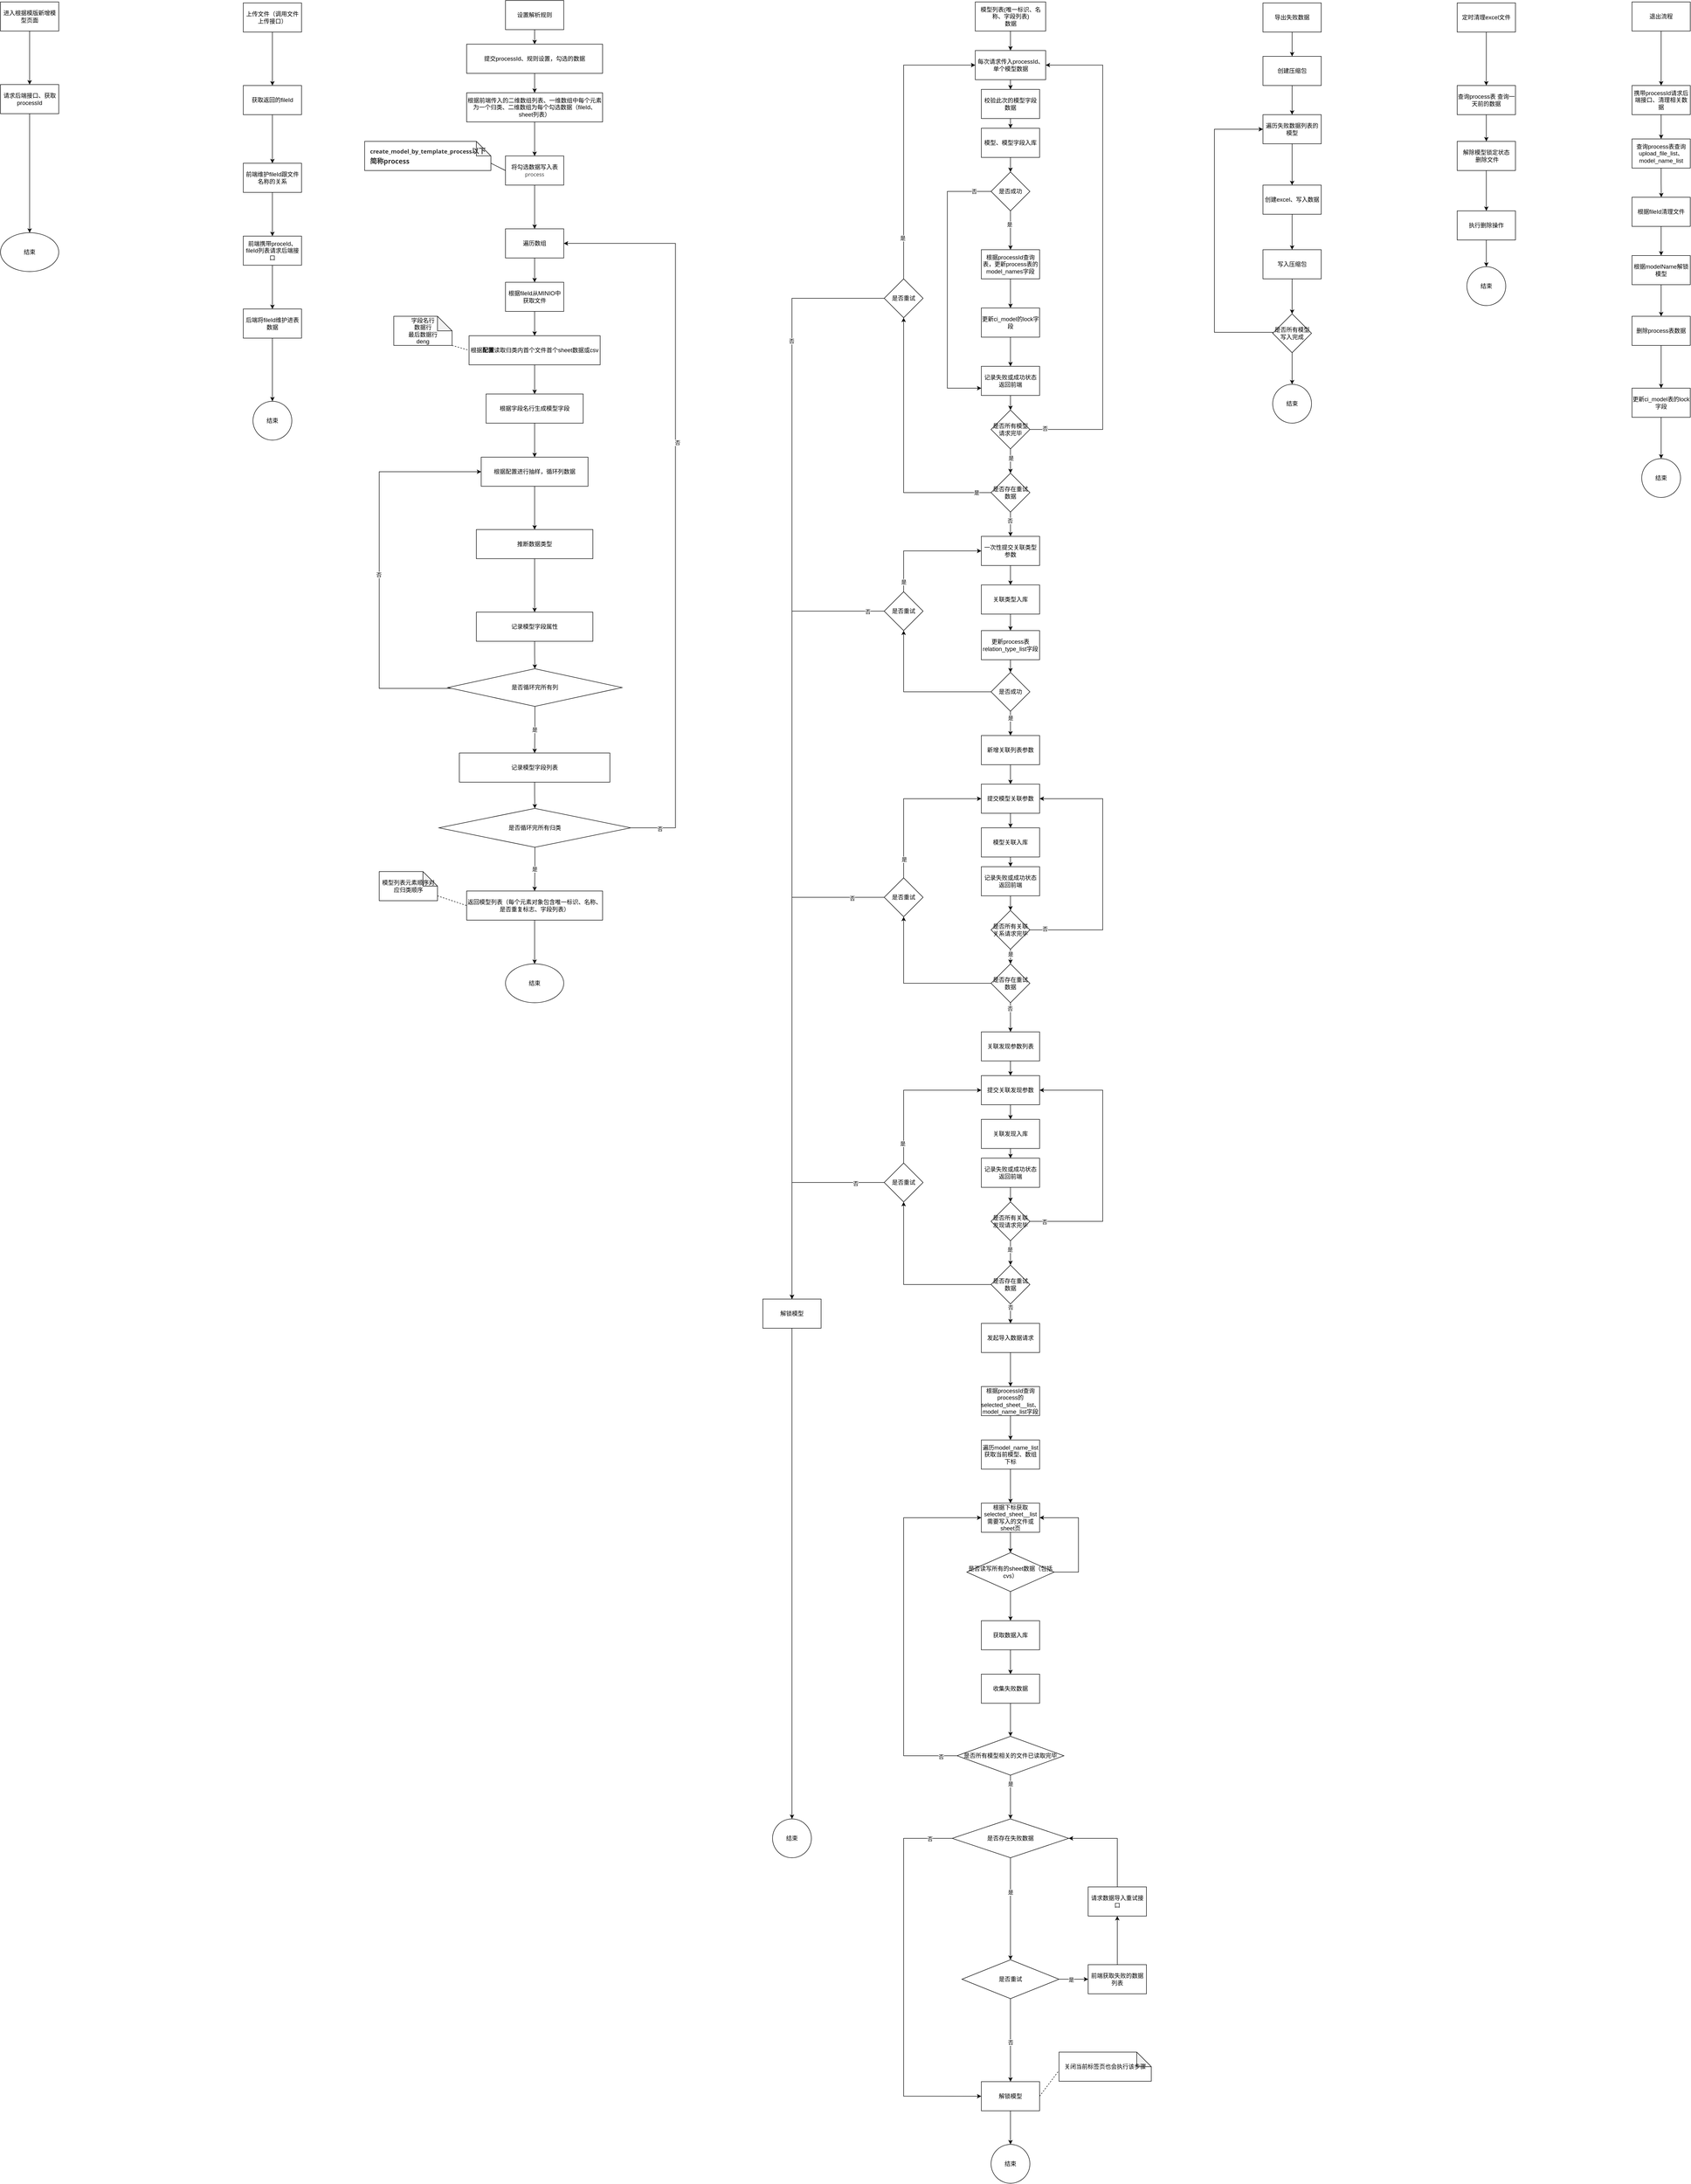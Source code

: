 <mxfile version="21.3.8" type="github">
  <diagram name="第 1 页" id="9QaG-1Hr1qf03bQRCT07">
    <mxGraphModel dx="1990" dy="1877" grid="1" gridSize="10" guides="1" tooltips="1" connect="1" arrows="1" fold="1" page="1" pageScale="1" pageWidth="827" pageHeight="1169" math="0" shadow="0">
      <root>
        <mxCell id="0" />
        <mxCell id="1" parent="0" />
        <mxCell id="jtWd8jjBRYv03bXUQrUo-81" style="edgeStyle=orthogonalEdgeStyle;rounded=0;orthogonalLoop=1;jettySize=auto;html=1;exitX=0.5;exitY=1;exitDx=0;exitDy=0;" edge="1" parent="1" source="sBjqHFL0chYiisE3xwOb-2" target="jtWd8jjBRYv03bXUQrUo-73">
          <mxGeometry relative="1" as="geometry" />
        </mxCell>
        <mxCell id="sBjqHFL0chYiisE3xwOb-2" value="上传文件（调用文件上传接口）" style="rounded=0;whiteSpace=wrap;html=1;" parent="1" vertex="1">
          <mxGeometry x="360" y="-128" width="120" height="60" as="geometry" />
        </mxCell>
        <mxCell id="sBjqHFL0chYiisE3xwOb-14" style="edgeStyle=orthogonalEdgeStyle;rounded=0;orthogonalLoop=1;jettySize=auto;html=1;" parent="1" source="sBjqHFL0chYiisE3xwOb-15" target="sBjqHFL0chYiisE3xwOb-17" edge="1">
          <mxGeometry relative="1" as="geometry" />
        </mxCell>
        <mxCell id="sBjqHFL0chYiisE3xwOb-15" value="设置解析规则" style="rounded=0;whiteSpace=wrap;html=1;" parent="1" vertex="1">
          <mxGeometry x="900" y="-133" width="120" height="60" as="geometry" />
        </mxCell>
        <mxCell id="sBjqHFL0chYiisE3xwOb-16" style="edgeStyle=orthogonalEdgeStyle;rounded=0;orthogonalLoop=1;jettySize=auto;html=1;entryX=0.5;entryY=0;entryDx=0;entryDy=0;" parent="1" source="sBjqHFL0chYiisE3xwOb-17" target="sBjqHFL0chYiisE3xwOb-44" edge="1">
          <mxGeometry relative="1" as="geometry" />
        </mxCell>
        <mxCell id="sBjqHFL0chYiisE3xwOb-17" value="提交processId、规则设置，勾选的数据" style="rounded=0;whiteSpace=wrap;html=1;" parent="1" vertex="1">
          <mxGeometry x="820" y="-43" width="280" height="60" as="geometry" />
        </mxCell>
        <mxCell id="sBjqHFL0chYiisE3xwOb-22" style="edgeStyle=orthogonalEdgeStyle;rounded=0;orthogonalLoop=1;jettySize=auto;html=1;entryX=0.5;entryY=0;entryDx=0;entryDy=0;" parent="1" source="sBjqHFL0chYiisE3xwOb-23" target="sBjqHFL0chYiisE3xwOb-25" edge="1">
          <mxGeometry relative="1" as="geometry" />
        </mxCell>
        <mxCell id="sBjqHFL0chYiisE3xwOb-23" value="根据&lt;b&gt;配置&lt;/b&gt;读取归类内首个文件首个sheet数据或csv" style="rounded=0;whiteSpace=wrap;html=1;" parent="1" vertex="1">
          <mxGeometry x="825" y="557" width="270" height="60" as="geometry" />
        </mxCell>
        <mxCell id="sBjqHFL0chYiisE3xwOb-24" style="edgeStyle=orthogonalEdgeStyle;rounded=0;orthogonalLoop=1;jettySize=auto;html=1;entryX=0.5;entryY=0;entryDx=0;entryDy=0;" parent="1" source="sBjqHFL0chYiisE3xwOb-25" target="sBjqHFL0chYiisE3xwOb-27" edge="1">
          <mxGeometry relative="1" as="geometry" />
        </mxCell>
        <mxCell id="sBjqHFL0chYiisE3xwOb-25" value="根据字段名行生成模型字段" style="rounded=0;whiteSpace=wrap;html=1;" parent="1" vertex="1">
          <mxGeometry x="860" y="677" width="200" height="60" as="geometry" />
        </mxCell>
        <mxCell id="jtWd8jjBRYv03bXUQrUo-248" style="edgeStyle=orthogonalEdgeStyle;rounded=0;orthogonalLoop=1;jettySize=auto;html=1;entryX=0.5;entryY=0;entryDx=0;entryDy=0;" edge="1" parent="1" source="sBjqHFL0chYiisE3xwOb-27" target="jtWd8jjBRYv03bXUQrUo-244">
          <mxGeometry relative="1" as="geometry" />
        </mxCell>
        <mxCell id="sBjqHFL0chYiisE3xwOb-27" value="根据配置进行抽样，循环列数据" style="rounded=0;whiteSpace=wrap;html=1;" parent="1" vertex="1">
          <mxGeometry x="850" y="807" width="220" height="60" as="geometry" />
        </mxCell>
        <mxCell id="sBjqHFL0chYiisE3xwOb-28" style="edgeStyle=orthogonalEdgeStyle;rounded=0;orthogonalLoop=1;jettySize=auto;html=1;" parent="1" source="sBjqHFL0chYiisE3xwOb-29" target="sBjqHFL0chYiisE3xwOb-33" edge="1">
          <mxGeometry relative="1" as="geometry" />
        </mxCell>
        <mxCell id="sBjqHFL0chYiisE3xwOb-29" value="记录模型字段属性" style="rounded=0;whiteSpace=wrap;html=1;" parent="1" vertex="1">
          <mxGeometry x="840" y="1126" width="240" height="60" as="geometry" />
        </mxCell>
        <mxCell id="sBjqHFL0chYiisE3xwOb-32" value="是" style="edgeStyle=orthogonalEdgeStyle;rounded=0;orthogonalLoop=1;jettySize=auto;html=1;" parent="1" source="sBjqHFL0chYiisE3xwOb-33" target="sBjqHFL0chYiisE3xwOb-35" edge="1">
          <mxGeometry relative="1" as="geometry" />
        </mxCell>
        <mxCell id="jtWd8jjBRYv03bXUQrUo-246" style="edgeStyle=orthogonalEdgeStyle;rounded=0;orthogonalLoop=1;jettySize=auto;html=1;entryX=0;entryY=0.5;entryDx=0;entryDy=0;" edge="1" parent="1" source="sBjqHFL0chYiisE3xwOb-33" target="sBjqHFL0chYiisE3xwOb-27">
          <mxGeometry relative="1" as="geometry">
            <Array as="points">
              <mxPoint x="640" y="1283" />
              <mxPoint x="640" y="837" />
            </Array>
          </mxGeometry>
        </mxCell>
        <mxCell id="jtWd8jjBRYv03bXUQrUo-249" value="否" style="edgeLabel;html=1;align=center;verticalAlign=middle;resizable=0;points=[];" vertex="1" connectable="0" parent="jtWd8jjBRYv03bXUQrUo-246">
          <mxGeometry x="-0.049" y="1" relative="1" as="geometry">
            <mxPoint as="offset" />
          </mxGeometry>
        </mxCell>
        <mxCell id="sBjqHFL0chYiisE3xwOb-33" value="是否循环完所有列" style="rhombus;whiteSpace=wrap;html=1;" parent="1" vertex="1">
          <mxGeometry x="781" y="1242.55" width="359" height="77.45" as="geometry" />
        </mxCell>
        <mxCell id="sBjqHFL0chYiisE3xwOb-34" style="edgeStyle=orthogonalEdgeStyle;rounded=0;orthogonalLoop=1;jettySize=auto;html=1;entryX=0.5;entryY=0;entryDx=0;entryDy=0;" parent="1" source="sBjqHFL0chYiisE3xwOb-35" target="sBjqHFL0chYiisE3xwOb-39" edge="1">
          <mxGeometry relative="1" as="geometry" />
        </mxCell>
        <mxCell id="sBjqHFL0chYiisE3xwOb-35" value="记录模型字段列表" style="rounded=0;whiteSpace=wrap;html=1;" parent="1" vertex="1">
          <mxGeometry x="805" y="1416" width="310" height="60" as="geometry" />
        </mxCell>
        <mxCell id="sBjqHFL0chYiisE3xwOb-36" style="edgeStyle=orthogonalEdgeStyle;rounded=0;orthogonalLoop=1;jettySize=auto;html=1;entryX=1;entryY=0.5;entryDx=0;entryDy=0;" parent="1" source="sBjqHFL0chYiisE3xwOb-39" target="sBjqHFL0chYiisE3xwOb-46" edge="1">
          <mxGeometry relative="1" as="geometry">
            <Array as="points">
              <mxPoint x="1250" y="1570" />
              <mxPoint x="1250" y="367" />
            </Array>
          </mxGeometry>
        </mxCell>
        <mxCell id="sBjqHFL0chYiisE3xwOb-37" value="否" style="edgeLabel;html=1;align=center;verticalAlign=middle;resizable=0;points=[];" parent="sBjqHFL0chYiisE3xwOb-36" vertex="1" connectable="0">
          <mxGeometry x="0.162" y="-4" relative="1" as="geometry">
            <mxPoint y="1" as="offset" />
          </mxGeometry>
        </mxCell>
        <mxCell id="sBjqHFL0chYiisE3xwOb-160" value="否" style="edgeLabel;html=1;align=center;verticalAlign=middle;resizable=0;points=[];" parent="sBjqHFL0chYiisE3xwOb-36" vertex="1" connectable="0">
          <mxGeometry x="-0.922" y="-2" relative="1" as="geometry">
            <mxPoint as="offset" />
          </mxGeometry>
        </mxCell>
        <mxCell id="sBjqHFL0chYiisE3xwOb-38" value="是" style="edgeStyle=orthogonalEdgeStyle;rounded=0;orthogonalLoop=1;jettySize=auto;html=1;" parent="1" source="sBjqHFL0chYiisE3xwOb-39" target="sBjqHFL0chYiisE3xwOb-41" edge="1">
          <mxGeometry relative="1" as="geometry">
            <mxPoint x="960.0" y="1706" as="targetPoint" />
          </mxGeometry>
        </mxCell>
        <mxCell id="sBjqHFL0chYiisE3xwOb-39" value="是否循环完所有归类" style="rhombus;whiteSpace=wrap;html=1;" parent="1" vertex="1">
          <mxGeometry x="763" y="1530" width="395" height="80" as="geometry" />
        </mxCell>
        <mxCell id="sBjqHFL0chYiisE3xwOb-40" style="edgeStyle=orthogonalEdgeStyle;rounded=0;orthogonalLoop=1;jettySize=auto;html=1;entryX=0.5;entryY=0;entryDx=0;entryDy=0;" parent="1" source="sBjqHFL0chYiisE3xwOb-41" target="sBjqHFL0chYiisE3xwOb-42" edge="1">
          <mxGeometry relative="1" as="geometry" />
        </mxCell>
        <mxCell id="sBjqHFL0chYiisE3xwOb-41" value="返回模型列表（每个元素对象包含唯一标识、名称、是否重复标志、字段列表）" style="rounded=0;whiteSpace=wrap;html=1;" parent="1" vertex="1">
          <mxGeometry x="820" y="1700" width="280" height="60" as="geometry" />
        </mxCell>
        <mxCell id="sBjqHFL0chYiisE3xwOb-42" value="结束" style="ellipse;whiteSpace=wrap;html=1;" parent="1" vertex="1">
          <mxGeometry x="900" y="1850.0" width="120" height="80" as="geometry" />
        </mxCell>
        <mxCell id="sBjqHFL0chYiisE3xwOb-43" style="edgeStyle=orthogonalEdgeStyle;rounded=0;orthogonalLoop=1;jettySize=auto;html=1;" parent="1" source="sBjqHFL0chYiisE3xwOb-44" target="jtWd8jjBRYv03bXUQrUo-110" edge="1">
          <mxGeometry relative="1" as="geometry">
            <mxPoint x="960" y="337" as="targetPoint" />
          </mxGeometry>
        </mxCell>
        <mxCell id="sBjqHFL0chYiisE3xwOb-44" value="根据前端传入的二维数组列表、一维数组中每个元素为一个归类、二维数组为每个勾选数据（fileId、sheet列表）" style="rounded=0;whiteSpace=wrap;html=1;" parent="1" vertex="1">
          <mxGeometry x="820" y="57" width="280" height="60" as="geometry" />
        </mxCell>
        <mxCell id="sBjqHFL0chYiisE3xwOb-45" style="edgeStyle=orthogonalEdgeStyle;rounded=0;orthogonalLoop=1;jettySize=auto;html=1;" parent="1" source="sBjqHFL0chYiisE3xwOb-46" target="jtWd8jjBRYv03bXUQrUo-78" edge="1">
          <mxGeometry relative="1" as="geometry" />
        </mxCell>
        <mxCell id="sBjqHFL0chYiisE3xwOb-46" value="遍历数组" style="rounded=0;whiteSpace=wrap;html=1;" parent="1" vertex="1">
          <mxGeometry x="900" y="337" width="120" height="60" as="geometry" />
        </mxCell>
        <mxCell id="sBjqHFL0chYiisE3xwOb-47" style="edgeStyle=orthogonalEdgeStyle;rounded=0;orthogonalLoop=1;jettySize=auto;html=1;exitX=0.5;exitY=1;exitDx=0;exitDy=0;" parent="1" source="sBjqHFL0chYiisE3xwOb-48" target="sBjqHFL0chYiisE3xwOb-60" edge="1">
          <mxGeometry relative="1" as="geometry">
            <mxPoint x="1939.882" y="90" as="targetPoint" />
          </mxGeometry>
        </mxCell>
        <mxCell id="sBjqHFL0chYiisE3xwOb-48" value="每次请求传入processId、单个模型数据" style="rounded=0;whiteSpace=wrap;html=1;" parent="1" vertex="1">
          <mxGeometry x="1867.5" y="-30" width="145" height="60" as="geometry" />
        </mxCell>
        <mxCell id="sBjqHFL0chYiisE3xwOb-53" style="rounded=0;orthogonalLoop=1;jettySize=auto;html=1;exitX=1;exitY=1;exitDx=0;exitDy=0;exitPerimeter=0;entryX=0;entryY=0.5;entryDx=0;entryDy=0;endArrow=none;endFill=0;dashed=1;" parent="1" source="sBjqHFL0chYiisE3xwOb-54" target="sBjqHFL0chYiisE3xwOb-23" edge="1">
          <mxGeometry relative="1" as="geometry" />
        </mxCell>
        <mxCell id="sBjqHFL0chYiisE3xwOb-54" value="字段名行&lt;br&gt;数据行&lt;br&gt;最后数据行&lt;br&gt;deng" style="shape=note;whiteSpace=wrap;html=1;backgroundOutline=1;darkOpacity=0.05;" parent="1" vertex="1">
          <mxGeometry x="670" y="517" width="120" height="60" as="geometry" />
        </mxCell>
        <mxCell id="sBjqHFL0chYiisE3xwOb-59" style="edgeStyle=orthogonalEdgeStyle;rounded=0;orthogonalLoop=1;jettySize=auto;html=1;exitX=0.5;exitY=1;exitDx=0;exitDy=0;" parent="1" source="sBjqHFL0chYiisE3xwOb-60" target="sBjqHFL0chYiisE3xwOb-85" edge="1">
          <mxGeometry relative="1" as="geometry" />
        </mxCell>
        <mxCell id="sBjqHFL0chYiisE3xwOb-60" value="校验此次的模型字段数据" style="rounded=0;whiteSpace=wrap;html=1;" parent="1" vertex="1">
          <mxGeometry x="1880" y="50" width="120" height="60" as="geometry" />
        </mxCell>
        <mxCell id="sBjqHFL0chYiisE3xwOb-175" style="edgeStyle=orthogonalEdgeStyle;rounded=0;orthogonalLoop=1;jettySize=auto;html=1;exitX=0.5;exitY=1;exitDx=0;exitDy=0;entryX=0.5;entryY=0;entryDx=0;entryDy=0;" parent="1" source="sBjqHFL0chYiisE3xwOb-62" target="sBjqHFL0chYiisE3xwOb-128" edge="1">
          <mxGeometry relative="1" as="geometry" />
        </mxCell>
        <mxCell id="sBjqHFL0chYiisE3xwOb-62" value="记录失败或成功状态返回前端" style="rounded=0;whiteSpace=wrap;html=1;" parent="1" vertex="1">
          <mxGeometry x="1880" y="620" width="120" height="60" as="geometry" />
        </mxCell>
        <mxCell id="sBjqHFL0chYiisE3xwOb-68" style="edgeStyle=orthogonalEdgeStyle;rounded=0;orthogonalLoop=1;jettySize=auto;html=1;exitX=0.5;exitY=1;exitDx=0;exitDy=0;entryX=0.5;entryY=0;entryDx=0;entryDy=0;" parent="1" source="sBjqHFL0chYiisE3xwOb-69" target="sBjqHFL0chYiisE3xwOb-73" edge="1">
          <mxGeometry relative="1" as="geometry">
            <mxPoint x="1940" y="1470" as="targetPoint" />
          </mxGeometry>
        </mxCell>
        <mxCell id="sBjqHFL0chYiisE3xwOb-69" value="提交模型关联参数" style="rounded=0;whiteSpace=wrap;html=1;" parent="1" vertex="1">
          <mxGeometry x="1880" y="1480" width="120" height="60" as="geometry" />
        </mxCell>
        <mxCell id="sBjqHFL0chYiisE3xwOb-72" style="edgeStyle=orthogonalEdgeStyle;rounded=0;orthogonalLoop=1;jettySize=auto;html=1;exitX=0.5;exitY=1;exitDx=0;exitDy=0;entryX=0.5;entryY=0;entryDx=0;entryDy=0;" parent="1" source="sBjqHFL0chYiisE3xwOb-73" target="sBjqHFL0chYiisE3xwOb-75" edge="1">
          <mxGeometry relative="1" as="geometry" />
        </mxCell>
        <mxCell id="sBjqHFL0chYiisE3xwOb-73" value="模型关联入库" style="rounded=0;whiteSpace=wrap;html=1;" parent="1" vertex="1">
          <mxGeometry x="1880" y="1570" width="120" height="60" as="geometry" />
        </mxCell>
        <mxCell id="sBjqHFL0chYiisE3xwOb-178" style="edgeStyle=orthogonalEdgeStyle;rounded=0;orthogonalLoop=1;jettySize=auto;html=1;exitX=0.5;exitY=1;exitDx=0;exitDy=0;entryX=0.5;entryY=0;entryDx=0;entryDy=0;" parent="1" source="sBjqHFL0chYiisE3xwOb-75" target="sBjqHFL0chYiisE3xwOb-142" edge="1">
          <mxGeometry relative="1" as="geometry" />
        </mxCell>
        <mxCell id="sBjqHFL0chYiisE3xwOb-75" value="记录失败或成功状态返回前端" style="rounded=0;whiteSpace=wrap;html=1;" parent="1" vertex="1">
          <mxGeometry x="1880" y="1650" width="120" height="60" as="geometry" />
        </mxCell>
        <mxCell id="sBjqHFL0chYiisE3xwOb-76" style="edgeStyle=orthogonalEdgeStyle;rounded=0;orthogonalLoop=1;jettySize=auto;html=1;exitX=0.5;exitY=0;exitDx=0;exitDy=0;entryX=0;entryY=0.5;entryDx=0;entryDy=0;" parent="1" source="sBjqHFL0chYiisE3xwOb-78" target="sBjqHFL0chYiisE3xwOb-48" edge="1">
          <mxGeometry relative="1" as="geometry" />
        </mxCell>
        <mxCell id="sBjqHFL0chYiisE3xwOb-77" value="是" style="edgeLabel;html=1;align=center;verticalAlign=middle;resizable=0;points=[];" parent="sBjqHFL0chYiisE3xwOb-76" vertex="1" connectable="0">
          <mxGeometry x="-0.712" y="2" relative="1" as="geometry">
            <mxPoint as="offset" />
          </mxGeometry>
        </mxCell>
        <mxCell id="sBjqHFL0chYiisE3xwOb-78" value="是否重试" style="rhombus;whiteSpace=wrap;html=1;" parent="1" vertex="1">
          <mxGeometry x="1680" y="440" width="80" height="80" as="geometry" />
        </mxCell>
        <mxCell id="sBjqHFL0chYiisE3xwOb-80" value="" style="edgeStyle=orthogonalEdgeStyle;rounded=0;orthogonalLoop=1;jettySize=auto;html=1;exitX=0;exitY=0.5;exitDx=0;exitDy=0;entryX=0.5;entryY=0;entryDx=0;entryDy=0;" parent="1" source="sBjqHFL0chYiisE3xwOb-78" target="jtWd8jjBRYv03bXUQrUo-206" edge="1">
          <mxGeometry relative="1" as="geometry">
            <mxPoint x="1500" y="2490" as="targetPoint" />
            <mxPoint x="1630" y="380" as="sourcePoint" />
          </mxGeometry>
        </mxCell>
        <mxCell id="sBjqHFL0chYiisE3xwOb-81" value="否" style="edgeLabel;html=1;align=center;verticalAlign=middle;resizable=0;points=[];" parent="sBjqHFL0chYiisE3xwOb-80" vertex="1" connectable="0">
          <mxGeometry x="-0.753" y="-1" relative="1" as="geometry">
            <mxPoint as="offset" />
          </mxGeometry>
        </mxCell>
        <mxCell id="sBjqHFL0chYiisE3xwOb-84" style="edgeStyle=orthogonalEdgeStyle;rounded=0;orthogonalLoop=1;jettySize=auto;html=1;exitX=0.5;exitY=1;exitDx=0;exitDy=0;entryX=0.5;entryY=0;entryDx=0;entryDy=0;" parent="1" source="sBjqHFL0chYiisE3xwOb-85" target="jtWd8jjBRYv03bXUQrUo-115" edge="1">
          <mxGeometry relative="1" as="geometry" />
        </mxCell>
        <mxCell id="sBjqHFL0chYiisE3xwOb-85" value="模型、模型字段入库" style="rounded=0;whiteSpace=wrap;html=1;" parent="1" vertex="1">
          <mxGeometry x="1880" y="130" width="120" height="60" as="geometry" />
        </mxCell>
        <mxCell id="sBjqHFL0chYiisE3xwOb-93" style="edgeStyle=orthogonalEdgeStyle;rounded=0;orthogonalLoop=1;jettySize=auto;html=1;exitX=0.5;exitY=1;exitDx=0;exitDy=0;" parent="1" source="sBjqHFL0chYiisE3xwOb-94" target="sBjqHFL0chYiisE3xwOb-96" edge="1">
          <mxGeometry relative="1" as="geometry" />
        </mxCell>
        <mxCell id="sBjqHFL0chYiisE3xwOb-94" value="关联发现入库" style="rounded=0;whiteSpace=wrap;html=1;" parent="1" vertex="1">
          <mxGeometry x="1880" y="2170" width="120" height="60" as="geometry" />
        </mxCell>
        <mxCell id="sBjqHFL0chYiisE3xwOb-95" style="edgeStyle=orthogonalEdgeStyle;rounded=0;orthogonalLoop=1;jettySize=auto;html=1;exitX=0.5;exitY=1;exitDx=0;exitDy=0;entryX=0;entryY=0.5;entryDx=0;entryDy=0;" parent="1" source="sBjqHFL0chYiisE3xwOb-96" target="sBjqHFL0chYiisE3xwOb-170" edge="1">
          <mxGeometry relative="1" as="geometry">
            <mxPoint x="1940" y="2350" as="targetPoint" />
          </mxGeometry>
        </mxCell>
        <mxCell id="sBjqHFL0chYiisE3xwOb-96" value="记录失败或成功状态返回前端" style="rounded=0;whiteSpace=wrap;html=1;" parent="1" vertex="1">
          <mxGeometry x="1880" y="2250" width="120" height="60" as="geometry" />
        </mxCell>
        <mxCell id="sBjqHFL0chYiisE3xwOb-191" style="edgeStyle=orthogonalEdgeStyle;rounded=0;orthogonalLoop=1;jettySize=auto;html=1;exitX=0.5;exitY=1;exitDx=0;exitDy=0;" parent="1" source="sBjqHFL0chYiisE3xwOb-101" target="sBjqHFL0chYiisE3xwOb-106" edge="1">
          <mxGeometry relative="1" as="geometry" />
        </mxCell>
        <mxCell id="sBjqHFL0chYiisE3xwOb-101" value="根据下标获取selected_sheet__list&lt;br&gt;需要写入的文件或sheet页" style="rounded=0;whiteSpace=wrap;html=1;" parent="1" vertex="1">
          <mxGeometry x="1880" y="2960" width="120" height="60" as="geometry" />
        </mxCell>
        <mxCell id="sBjqHFL0chYiisE3xwOb-105" style="edgeStyle=orthogonalEdgeStyle;rounded=0;orthogonalLoop=1;jettySize=auto;html=1;exitX=0.5;exitY=1;exitDx=0;exitDy=0;" parent="1" source="sBjqHFL0chYiisE3xwOb-106" target="CkRsKKvwmTfbsYfrMcPm-8" edge="1">
          <mxGeometry relative="1" as="geometry">
            <mxPoint x="1950" y="3262" as="targetPoint" />
          </mxGeometry>
        </mxCell>
        <mxCell id="sBjqHFL0chYiisE3xwOb-192" style="edgeStyle=orthogonalEdgeStyle;rounded=0;orthogonalLoop=1;jettySize=auto;html=1;exitX=1;exitY=0.5;exitDx=0;exitDy=0;entryX=1;entryY=0.5;entryDx=0;entryDy=0;" parent="1" source="sBjqHFL0chYiisE3xwOb-106" target="sBjqHFL0chYiisE3xwOb-101" edge="1">
          <mxGeometry relative="1" as="geometry">
            <Array as="points">
              <mxPoint x="2080" y="3102" />
              <mxPoint x="2080" y="2990" />
            </Array>
          </mxGeometry>
        </mxCell>
        <mxCell id="sBjqHFL0chYiisE3xwOb-106" value="是否读写所有的sheet数据（包括cvs）" style="rhombus;whiteSpace=wrap;html=1;" parent="1" vertex="1">
          <mxGeometry x="1850" y="3062" width="180" height="80" as="geometry" />
        </mxCell>
        <mxCell id="sBjqHFL0chYiisE3xwOb-107" style="edgeStyle=orthogonalEdgeStyle;rounded=0;orthogonalLoop=1;jettySize=auto;html=1;exitX=0.5;exitY=1;exitDx=0;exitDy=0;" parent="1" source="sBjqHFL0chYiisE3xwOb-108" target="jtWd8jjBRYv03bXUQrUo-164" edge="1">
          <mxGeometry relative="1" as="geometry">
            <mxPoint x="1940" y="3462" as="targetPoint" />
          </mxGeometry>
        </mxCell>
        <mxCell id="sBjqHFL0chYiisE3xwOb-108" value="收集失败数据" style="rounded=0;whiteSpace=wrap;html=1;" parent="1" vertex="1">
          <mxGeometry x="1880" y="3312" width="120" height="60" as="geometry" />
        </mxCell>
        <mxCell id="sBjqHFL0chYiisE3xwOb-109" value="结束" style="ellipse;whiteSpace=wrap;html=1;aspect=fixed;" parent="1" vertex="1">
          <mxGeometry x="1900" y="4280" width="80" height="80" as="geometry" />
        </mxCell>
        <mxCell id="sBjqHFL0chYiisE3xwOb-110" style="edgeStyle=orthogonalEdgeStyle;rounded=0;orthogonalLoop=1;jettySize=auto;html=1;exitX=0.5;exitY=1;exitDx=0;exitDy=0;" parent="1" source="sBjqHFL0chYiisE3xwOb-111" edge="1">
          <mxGeometry relative="1" as="geometry">
            <mxPoint x="2919.882" y="42" as="targetPoint" />
          </mxGeometry>
        </mxCell>
        <mxCell id="sBjqHFL0chYiisE3xwOb-111" value="定时清理excel文件" style="rounded=0;whiteSpace=wrap;html=1;" parent="1" vertex="1">
          <mxGeometry x="2860" y="-128" width="120" height="60" as="geometry" />
        </mxCell>
        <mxCell id="jtWd8jjBRYv03bXUQrUo-267" style="edgeStyle=orthogonalEdgeStyle;rounded=0;orthogonalLoop=1;jettySize=auto;html=1;entryX=0.5;entryY=0;entryDx=0;entryDy=0;" edge="1" parent="1" source="sBjqHFL0chYiisE3xwOb-113" target="jtWd8jjBRYv03bXUQrUo-266">
          <mxGeometry relative="1" as="geometry" />
        </mxCell>
        <mxCell id="sBjqHFL0chYiisE3xwOb-113" value="查询process表 查询一天前的数据" style="rounded=0;whiteSpace=wrap;html=1;" parent="1" vertex="1">
          <mxGeometry x="2860" y="42" width="120" height="60" as="geometry" />
        </mxCell>
        <mxCell id="sBjqHFL0chYiisE3xwOb-114" style="edgeStyle=orthogonalEdgeStyle;rounded=0;orthogonalLoop=1;jettySize=auto;html=1;exitX=0.5;exitY=1;exitDx=0;exitDy=0;" parent="1" source="sBjqHFL0chYiisE3xwOb-115" target="sBjqHFL0chYiisE3xwOb-116" edge="1">
          <mxGeometry relative="1" as="geometry" />
        </mxCell>
        <mxCell id="sBjqHFL0chYiisE3xwOb-115" value="执行删除操作" style="rounded=0;whiteSpace=wrap;html=1;" parent="1" vertex="1">
          <mxGeometry x="2860" y="300" width="120" height="60" as="geometry" />
        </mxCell>
        <mxCell id="sBjqHFL0chYiisE3xwOb-116" value="结束" style="ellipse;whiteSpace=wrap;html=1;aspect=fixed;" parent="1" vertex="1">
          <mxGeometry x="2880" y="415" width="80" height="80" as="geometry" />
        </mxCell>
        <mxCell id="sBjqHFL0chYiisE3xwOb-121" style="edgeStyle=orthogonalEdgeStyle;rounded=0;orthogonalLoop=1;jettySize=auto;html=1;exitX=0.5;exitY=1;exitDx=0;exitDy=0;entryX=0.5;entryY=0;entryDx=0;entryDy=0;" parent="1" source="sBjqHFL0chYiisE3xwOb-120" target="sBjqHFL0chYiisE3xwOb-48" edge="1">
          <mxGeometry relative="1" as="geometry" />
        </mxCell>
        <mxCell id="sBjqHFL0chYiisE3xwOb-120" value="模型列表(唯一标识、名称、字段列表)&lt;br&gt;数据" style="rounded=0;whiteSpace=wrap;html=1;" parent="1" vertex="1">
          <mxGeometry x="1867.5" y="-130" width="145" height="60" as="geometry" />
        </mxCell>
        <mxCell id="sBjqHFL0chYiisE3xwOb-162" style="edgeStyle=orthogonalEdgeStyle;rounded=0;orthogonalLoop=1;jettySize=auto;html=1;exitX=0.5;exitY=1;exitDx=0;exitDy=0;entryX=0.5;entryY=0;entryDx=0;entryDy=0;" parent="1" source="sBjqHFL0chYiisE3xwOb-128" target="sBjqHFL0chYiisE3xwOb-161" edge="1">
          <mxGeometry relative="1" as="geometry" />
        </mxCell>
        <mxCell id="sBjqHFL0chYiisE3xwOb-169" value="是" style="edgeLabel;html=1;align=center;verticalAlign=middle;resizable=0;points=[];" parent="sBjqHFL0chYiisE3xwOb-162" vertex="1" connectable="0">
          <mxGeometry x="-0.242" y="1" relative="1" as="geometry">
            <mxPoint as="offset" />
          </mxGeometry>
        </mxCell>
        <mxCell id="sBjqHFL0chYiisE3xwOb-174" style="edgeStyle=orthogonalEdgeStyle;rounded=0;orthogonalLoop=1;jettySize=auto;html=1;exitX=1;exitY=0.5;exitDx=0;exitDy=0;entryX=1;entryY=0.5;entryDx=0;entryDy=0;" parent="1" source="sBjqHFL0chYiisE3xwOb-128" target="sBjqHFL0chYiisE3xwOb-48" edge="1">
          <mxGeometry relative="1" as="geometry">
            <Array as="points">
              <mxPoint x="2130" y="750" />
              <mxPoint x="2130" />
            </Array>
          </mxGeometry>
        </mxCell>
        <mxCell id="sBjqHFL0chYiisE3xwOb-176" value="否" style="edgeLabel;html=1;align=center;verticalAlign=middle;resizable=0;points=[];" parent="sBjqHFL0chYiisE3xwOb-174" vertex="1" connectable="0">
          <mxGeometry x="-0.94" y="2" relative="1" as="geometry">
            <mxPoint as="offset" />
          </mxGeometry>
        </mxCell>
        <mxCell id="sBjqHFL0chYiisE3xwOb-128" value="是否所有模型请求完毕" style="rhombus;whiteSpace=wrap;html=1;" parent="1" vertex="1">
          <mxGeometry x="1900" y="710" width="80" height="80" as="geometry" />
        </mxCell>
        <mxCell id="sBjqHFL0chYiisE3xwOb-148" style="edgeStyle=orthogonalEdgeStyle;rounded=0;orthogonalLoop=1;jettySize=auto;html=1;exitX=0.5;exitY=1;exitDx=0;exitDy=0;" parent="1" source="jtWd8jjBRYv03bXUQrUo-99" target="sBjqHFL0chYiisE3xwOb-94" edge="1">
          <mxGeometry relative="1" as="geometry">
            <mxPoint x="1940" y="2140" as="sourcePoint" />
          </mxGeometry>
        </mxCell>
        <mxCell id="sBjqHFL0chYiisE3xwOb-141" style="edgeStyle=orthogonalEdgeStyle;rounded=0;orthogonalLoop=1;jettySize=auto;html=1;exitX=0.5;exitY=1;exitDx=0;exitDy=0;entryX=0.5;entryY=0;entryDx=0;entryDy=0;" parent="1" source="sBjqHFL0chYiisE3xwOb-137" target="sBjqHFL0chYiisE3xwOb-69" edge="1">
          <mxGeometry relative="1" as="geometry" />
        </mxCell>
        <mxCell id="sBjqHFL0chYiisE3xwOb-137" value="新增关联列表参数" style="rounded=0;whiteSpace=wrap;html=1;" parent="1" vertex="1">
          <mxGeometry x="1880" y="1380" width="120" height="60" as="geometry" />
        </mxCell>
        <mxCell id="sBjqHFL0chYiisE3xwOb-179" style="edgeStyle=orthogonalEdgeStyle;rounded=0;orthogonalLoop=1;jettySize=auto;html=1;exitX=1;exitY=0.5;exitDx=0;exitDy=0;entryX=1;entryY=0.5;entryDx=0;entryDy=0;" parent="1" source="sBjqHFL0chYiisE3xwOb-142" target="sBjqHFL0chYiisE3xwOb-69" edge="1">
          <mxGeometry relative="1" as="geometry">
            <Array as="points">
              <mxPoint x="2130" y="1780" />
              <mxPoint x="2130" y="1510" />
            </Array>
          </mxGeometry>
        </mxCell>
        <mxCell id="sBjqHFL0chYiisE3xwOb-196" value="否" style="edgeLabel;html=1;align=center;verticalAlign=middle;resizable=0;points=[];" parent="sBjqHFL0chYiisE3xwOb-179" vertex="1" connectable="0">
          <mxGeometry x="-0.888" y="2" relative="1" as="geometry">
            <mxPoint as="offset" />
          </mxGeometry>
        </mxCell>
        <mxCell id="sBjqHFL0chYiisE3xwOb-181" style="edgeStyle=orthogonalEdgeStyle;rounded=0;orthogonalLoop=1;jettySize=auto;html=1;exitX=0.5;exitY=1;exitDx=0;exitDy=0;entryX=0.5;entryY=0;entryDx=0;entryDy=0;" parent="1" source="sBjqHFL0chYiisE3xwOb-142" target="sBjqHFL0chYiisE3xwOb-180" edge="1">
          <mxGeometry relative="1" as="geometry" />
        </mxCell>
        <mxCell id="sBjqHFL0chYiisE3xwOb-197" value="是" style="edgeLabel;html=1;align=center;verticalAlign=middle;resizable=0;points=[];" parent="sBjqHFL0chYiisE3xwOb-181" vertex="1" connectable="0">
          <mxGeometry x="-0.34" relative="1" as="geometry">
            <mxPoint as="offset" />
          </mxGeometry>
        </mxCell>
        <mxCell id="sBjqHFL0chYiisE3xwOb-142" value="是否所有关联关系请求完毕" style="rhombus;whiteSpace=wrap;html=1;" parent="1" vertex="1">
          <mxGeometry x="1900" y="1740" width="80" height="80" as="geometry" />
        </mxCell>
        <mxCell id="sBjqHFL0chYiisE3xwOb-151" style="edgeStyle=orthogonalEdgeStyle;rounded=0;orthogonalLoop=1;jettySize=auto;html=1;exitX=0.5;exitY=1;exitDx=0;exitDy=0;" parent="1" source="sBjqHFL0chYiisE3xwOb-149" target="jtWd8jjBRYv03bXUQrUo-99" edge="1">
          <mxGeometry relative="1" as="geometry">
            <mxPoint x="1940" y="2080" as="targetPoint" />
          </mxGeometry>
        </mxCell>
        <mxCell id="sBjqHFL0chYiisE3xwOb-149" value="关联发现参数列表" style="rounded=0;whiteSpace=wrap;html=1;" parent="1" vertex="1">
          <mxGeometry x="1880" y="1990" width="120" height="60" as="geometry" />
        </mxCell>
        <mxCell id="sBjqHFL0chYiisE3xwOb-154" style="edgeStyle=orthogonalEdgeStyle;rounded=0;orthogonalLoop=1;jettySize=auto;html=1;exitX=0.5;exitY=1;exitDx=0;exitDy=0;" parent="1" source="sBjqHFL0chYiisE3xwOb-153" target="sBjqHFL0chYiisE3xwOb-62" edge="1">
          <mxGeometry relative="1" as="geometry" />
        </mxCell>
        <mxCell id="sBjqHFL0chYiisE3xwOb-153" value="更新ci_model的lock字段" style="rounded=0;whiteSpace=wrap;html=1;" parent="1" vertex="1">
          <mxGeometry x="1880" y="500" width="120" height="60" as="geometry" />
        </mxCell>
        <mxCell id="sBjqHFL0chYiisE3xwOb-163" style="edgeStyle=orthogonalEdgeStyle;rounded=0;orthogonalLoop=1;jettySize=auto;html=1;exitX=0.5;exitY=1;exitDx=0;exitDy=0;" parent="1" source="sBjqHFL0chYiisE3xwOb-161" target="jtWd8jjBRYv03bXUQrUo-100" edge="1">
          <mxGeometry relative="1" as="geometry" />
        </mxCell>
        <mxCell id="sBjqHFL0chYiisE3xwOb-164" value="否" style="edgeLabel;html=1;align=center;verticalAlign=middle;resizable=0;points=[];" parent="sBjqHFL0chYiisE3xwOb-163" vertex="1" connectable="0">
          <mxGeometry x="-0.282" y="-1" relative="1" as="geometry">
            <mxPoint as="offset" />
          </mxGeometry>
        </mxCell>
        <mxCell id="sBjqHFL0chYiisE3xwOb-165" style="edgeStyle=orthogonalEdgeStyle;rounded=0;orthogonalLoop=1;jettySize=auto;html=1;exitX=0;exitY=0.5;exitDx=0;exitDy=0;entryX=0.5;entryY=1;entryDx=0;entryDy=0;" parent="1" source="sBjqHFL0chYiisE3xwOb-161" target="sBjqHFL0chYiisE3xwOb-78" edge="1">
          <mxGeometry relative="1" as="geometry" />
        </mxCell>
        <mxCell id="sBjqHFL0chYiisE3xwOb-168" value="是" style="edgeLabel;html=1;align=center;verticalAlign=middle;resizable=0;points=[];" parent="sBjqHFL0chYiisE3xwOb-165" vertex="1" connectable="0">
          <mxGeometry x="-0.888" relative="1" as="geometry">
            <mxPoint as="offset" />
          </mxGeometry>
        </mxCell>
        <mxCell id="sBjqHFL0chYiisE3xwOb-161" value="是否存在重试数据" style="rhombus;whiteSpace=wrap;html=1;" parent="1" vertex="1">
          <mxGeometry x="1900" y="840" width="80" height="80" as="geometry" />
        </mxCell>
        <mxCell id="sBjqHFL0chYiisE3xwOb-187" style="edgeStyle=orthogonalEdgeStyle;rounded=0;orthogonalLoop=1;jettySize=auto;html=1;exitX=1;exitY=0.5;exitDx=0;exitDy=0;" parent="1" source="sBjqHFL0chYiisE3xwOb-170" target="sBjqHFL0chYiisE3xwOb-186" edge="1">
          <mxGeometry relative="1" as="geometry" />
        </mxCell>
        <mxCell id="sBjqHFL0chYiisE3xwOb-202" value="是" style="edgeLabel;html=1;align=center;verticalAlign=middle;resizable=0;points=[];" parent="sBjqHFL0chYiisE3xwOb-187" vertex="1" connectable="0">
          <mxGeometry x="-0.289" y="-1" relative="1" as="geometry">
            <mxPoint as="offset" />
          </mxGeometry>
        </mxCell>
        <mxCell id="sBjqHFL0chYiisE3xwOb-188" style="edgeStyle=orthogonalEdgeStyle;rounded=0;orthogonalLoop=1;jettySize=auto;html=1;exitX=0.5;exitY=0;exitDx=0;exitDy=0;entryX=1;entryY=0.5;entryDx=0;entryDy=0;" parent="1" source="sBjqHFL0chYiisE3xwOb-170" target="jtWd8jjBRYv03bXUQrUo-99" edge="1">
          <mxGeometry relative="1" as="geometry">
            <Array as="points">
              <mxPoint x="2130" y="2380" />
              <mxPoint x="2130" y="2110" />
            </Array>
            <mxPoint x="2000" y="2110" as="targetPoint" />
          </mxGeometry>
        </mxCell>
        <mxCell id="sBjqHFL0chYiisE3xwOb-203" value="否" style="edgeLabel;html=1;align=center;verticalAlign=middle;resizable=0;points=[];" parent="sBjqHFL0chYiisE3xwOb-188" vertex="1" connectable="0">
          <mxGeometry x="-0.891" y="-1" relative="1" as="geometry">
            <mxPoint as="offset" />
          </mxGeometry>
        </mxCell>
        <mxCell id="sBjqHFL0chYiisE3xwOb-170" value="是否所有关联发现请求完毕" style="rhombus;whiteSpace=wrap;html=1;direction=south;" parent="1" vertex="1">
          <mxGeometry x="1900" y="2340" width="80" height="80" as="geometry" />
        </mxCell>
        <mxCell id="sBjqHFL0chYiisE3xwOb-184" style="edgeStyle=orthogonalEdgeStyle;rounded=0;orthogonalLoop=1;jettySize=auto;html=1;exitX=0.5;exitY=1;exitDx=0;exitDy=0;" parent="1" source="sBjqHFL0chYiisE3xwOb-180" target="sBjqHFL0chYiisE3xwOb-149" edge="1">
          <mxGeometry relative="1" as="geometry" />
        </mxCell>
        <mxCell id="sBjqHFL0chYiisE3xwOb-198" value="否" style="edgeLabel;html=1;align=center;verticalAlign=middle;resizable=0;points=[];" parent="sBjqHFL0chYiisE3xwOb-184" vertex="1" connectable="0">
          <mxGeometry x="-0.621" y="-1" relative="1" as="geometry">
            <mxPoint as="offset" />
          </mxGeometry>
        </mxCell>
        <mxCell id="jtWd8jjBRYv03bXUQrUo-132" style="edgeStyle=orthogonalEdgeStyle;rounded=0;orthogonalLoop=1;jettySize=auto;html=1;exitX=0;exitY=0.5;exitDx=0;exitDy=0;entryX=0.5;entryY=1;entryDx=0;entryDy=0;" edge="1" parent="1" source="sBjqHFL0chYiisE3xwOb-180" target="jtWd8jjBRYv03bXUQrUo-131">
          <mxGeometry relative="1" as="geometry" />
        </mxCell>
        <mxCell id="sBjqHFL0chYiisE3xwOb-180" value="是否存在重试数据" style="rhombus;whiteSpace=wrap;html=1;" parent="1" vertex="1">
          <mxGeometry x="1900" y="1850" width="80" height="80" as="geometry" />
        </mxCell>
        <mxCell id="sBjqHFL0chYiisE3xwOb-189" style="edgeStyle=orthogonalEdgeStyle;rounded=0;orthogonalLoop=1;jettySize=auto;html=1;exitX=0.5;exitY=1;exitDx=0;exitDy=0;" parent="1" source="sBjqHFL0chYiisE3xwOb-186" target="sBjqHFL0chYiisE3xwOb-194" edge="1">
          <mxGeometry relative="1" as="geometry" />
        </mxCell>
        <mxCell id="sBjqHFL0chYiisE3xwOb-200" value="否" style="edgeLabel;html=1;align=center;verticalAlign=middle;resizable=0;points=[];" parent="sBjqHFL0chYiisE3xwOb-189" vertex="1" connectable="0">
          <mxGeometry x="-0.659" relative="1" as="geometry">
            <mxPoint as="offset" />
          </mxGeometry>
        </mxCell>
        <mxCell id="jtWd8jjBRYv03bXUQrUo-138" style="edgeStyle=orthogonalEdgeStyle;rounded=0;orthogonalLoop=1;jettySize=auto;html=1;exitX=0;exitY=0.5;exitDx=0;exitDy=0;entryX=0.5;entryY=1;entryDx=0;entryDy=0;" edge="1" parent="1" source="sBjqHFL0chYiisE3xwOb-186" target="jtWd8jjBRYv03bXUQrUo-137">
          <mxGeometry relative="1" as="geometry" />
        </mxCell>
        <mxCell id="sBjqHFL0chYiisE3xwOb-186" value="是否存在重试数据" style="rhombus;whiteSpace=wrap;html=1;" parent="1" vertex="1">
          <mxGeometry x="1900" y="2470" width="80" height="80" as="geometry" />
        </mxCell>
        <mxCell id="sBjqHFL0chYiisE3xwOb-195" style="edgeStyle=orthogonalEdgeStyle;rounded=0;orthogonalLoop=1;jettySize=auto;html=1;exitX=0.5;exitY=1;exitDx=0;exitDy=0;" parent="1" source="sBjqHFL0chYiisE3xwOb-194" target="jtWd8jjBRYv03bXUQrUo-158" edge="1">
          <mxGeometry relative="1" as="geometry" />
        </mxCell>
        <mxCell id="sBjqHFL0chYiisE3xwOb-194" value="发起导入数据请求" style="rounded=0;whiteSpace=wrap;html=1;" parent="1" vertex="1">
          <mxGeometry x="1880" y="2590" width="120" height="60" as="geometry" />
        </mxCell>
        <mxCell id="CkRsKKvwmTfbsYfrMcPm-4" style="edgeStyle=orthogonalEdgeStyle;rounded=0;orthogonalLoop=1;jettySize=auto;html=1;exitX=0.5;exitY=1;exitDx=0;exitDy=0;entryX=0.5;entryY=0;entryDx=0;entryDy=0;" parent="1" source="CkRsKKvwmTfbsYfrMcPm-2" target="CkRsKKvwmTfbsYfrMcPm-3" edge="1">
          <mxGeometry relative="1" as="geometry" />
        </mxCell>
        <mxCell id="CkRsKKvwmTfbsYfrMcPm-14" value="是" style="edgeLabel;html=1;align=center;verticalAlign=middle;resizable=0;points=[];" parent="CkRsKKvwmTfbsYfrMcPm-4" vertex="1" connectable="0">
          <mxGeometry x="-0.634" relative="1" as="geometry">
            <mxPoint y="32" as="offset" />
          </mxGeometry>
        </mxCell>
        <mxCell id="CkRsKKvwmTfbsYfrMcPm-17" style="edgeStyle=orthogonalEdgeStyle;rounded=0;orthogonalLoop=1;jettySize=auto;html=1;entryX=0;entryY=0.5;entryDx=0;entryDy=0;exitX=0;exitY=0.5;exitDx=0;exitDy=0;" parent="1" source="CkRsKKvwmTfbsYfrMcPm-2" target="CkRsKKvwmTfbsYfrMcPm-19" edge="1">
          <mxGeometry relative="1" as="geometry">
            <mxPoint x="1770.037" y="3882.0" as="targetPoint" />
            <Array as="points">
              <mxPoint x="1720" y="3650" />
              <mxPoint x="1720" y="4181" />
            </Array>
          </mxGeometry>
        </mxCell>
        <mxCell id="CkRsKKvwmTfbsYfrMcPm-21" value="否" style="edgeLabel;html=1;align=center;verticalAlign=middle;resizable=0;points=[];" parent="CkRsKKvwmTfbsYfrMcPm-17" vertex="1" connectable="0">
          <mxGeometry x="-0.883" y="1" relative="1" as="geometry">
            <mxPoint as="offset" />
          </mxGeometry>
        </mxCell>
        <mxCell id="CkRsKKvwmTfbsYfrMcPm-2" value="是否存在失败数据" style="rhombus;whiteSpace=wrap;html=1;" parent="1" vertex="1">
          <mxGeometry x="1820" y="3610" width="240" height="80" as="geometry" />
        </mxCell>
        <mxCell id="jtWd8jjBRYv03bXUQrUo-169" style="edgeStyle=orthogonalEdgeStyle;rounded=0;orthogonalLoop=1;jettySize=auto;html=1;exitX=1;exitY=0.5;exitDx=0;exitDy=0;" edge="1" parent="1" source="CkRsKKvwmTfbsYfrMcPm-3" target="jtWd8jjBRYv03bXUQrUo-171">
          <mxGeometry relative="1" as="geometry">
            <mxPoint x="2050" y="3940" as="targetPoint" />
          </mxGeometry>
        </mxCell>
        <mxCell id="jtWd8jjBRYv03bXUQrUo-170" value="是" style="edgeLabel;html=1;align=center;verticalAlign=middle;resizable=0;points=[];" vertex="1" connectable="0" parent="jtWd8jjBRYv03bXUQrUo-169">
          <mxGeometry x="-0.164" y="-1" relative="1" as="geometry">
            <mxPoint as="offset" />
          </mxGeometry>
        </mxCell>
        <mxCell id="jtWd8jjBRYv03bXUQrUo-176" style="edgeStyle=orthogonalEdgeStyle;rounded=0;orthogonalLoop=1;jettySize=auto;html=1;exitX=0.5;exitY=1;exitDx=0;exitDy=0;entryX=0.5;entryY=0;entryDx=0;entryDy=0;" edge="1" parent="1" source="CkRsKKvwmTfbsYfrMcPm-3" target="CkRsKKvwmTfbsYfrMcPm-19">
          <mxGeometry relative="1" as="geometry">
            <mxPoint x="1940" y="4150" as="targetPoint" />
          </mxGeometry>
        </mxCell>
        <mxCell id="jtWd8jjBRYv03bXUQrUo-192" value="否" style="edgeLabel;html=1;align=center;verticalAlign=middle;resizable=0;points=[];" vertex="1" connectable="0" parent="jtWd8jjBRYv03bXUQrUo-176">
          <mxGeometry x="-0.92" y="-1" relative="1" as="geometry">
            <mxPoint x="1" y="83" as="offset" />
          </mxGeometry>
        </mxCell>
        <mxCell id="CkRsKKvwmTfbsYfrMcPm-3" value="是否重试" style="rhombus;whiteSpace=wrap;html=1;" parent="1" vertex="1">
          <mxGeometry x="1840" y="3900" width="200" height="80" as="geometry" />
        </mxCell>
        <mxCell id="CkRsKKvwmTfbsYfrMcPm-9" style="edgeStyle=orthogonalEdgeStyle;rounded=0;orthogonalLoop=1;jettySize=auto;html=1;exitX=0.5;exitY=1;exitDx=0;exitDy=0;" parent="1" source="CkRsKKvwmTfbsYfrMcPm-8" target="sBjqHFL0chYiisE3xwOb-108" edge="1">
          <mxGeometry relative="1" as="geometry" />
        </mxCell>
        <mxCell id="CkRsKKvwmTfbsYfrMcPm-8" value="获取数据入库" style="rounded=0;whiteSpace=wrap;html=1;" parent="1" vertex="1">
          <mxGeometry x="1880" y="3202" width="120" height="60" as="geometry" />
        </mxCell>
        <mxCell id="CkRsKKvwmTfbsYfrMcPm-20" style="edgeStyle=orthogonalEdgeStyle;rounded=0;orthogonalLoop=1;jettySize=auto;html=1;exitX=0.5;exitY=1;exitDx=0;exitDy=0;" parent="1" source="CkRsKKvwmTfbsYfrMcPm-19" target="sBjqHFL0chYiisE3xwOb-109" edge="1">
          <mxGeometry relative="1" as="geometry" />
        </mxCell>
        <mxCell id="CkRsKKvwmTfbsYfrMcPm-23" style="rounded=0;orthogonalLoop=1;jettySize=auto;html=1;exitX=1;exitY=0.5;exitDx=0;exitDy=0;entryX=-0.008;entryY=0.663;entryDx=0;entryDy=0;entryPerimeter=0;dashed=1;endArrow=none;endFill=0;" parent="1" source="CkRsKKvwmTfbsYfrMcPm-19" target="CkRsKKvwmTfbsYfrMcPm-22" edge="1">
          <mxGeometry relative="1" as="geometry" />
        </mxCell>
        <mxCell id="CkRsKKvwmTfbsYfrMcPm-19" value="解锁模型" style="rounded=0;whiteSpace=wrap;html=1;" parent="1" vertex="1">
          <mxGeometry x="1880" y="4150.83" width="120" height="60" as="geometry" />
        </mxCell>
        <mxCell id="CkRsKKvwmTfbsYfrMcPm-22" value="关闭当前标签页也会执行该步骤" style="shape=note;whiteSpace=wrap;html=1;backgroundOutline=1;darkOpacity=0.05;" parent="1" vertex="1">
          <mxGeometry x="2040" y="4090" width="190" height="60" as="geometry" />
        </mxCell>
        <mxCell id="jtWd8jjBRYv03bXUQrUo-250" style="orthogonalLoop=1;jettySize=auto;html=1;entryX=0;entryY=0.5;entryDx=0;entryDy=0;dashed=1;curved=1;endArrow=none;endFill=0;" edge="1" parent="1" source="CkRsKKvwmTfbsYfrMcPm-24" target="sBjqHFL0chYiisE3xwOb-41">
          <mxGeometry relative="1" as="geometry" />
        </mxCell>
        <mxCell id="CkRsKKvwmTfbsYfrMcPm-24" value="模型列表元素顺序对应归类顺序" style="shape=note;whiteSpace=wrap;html=1;backgroundOutline=1;darkOpacity=0.05;" parent="1" vertex="1">
          <mxGeometry x="640" y="1660" width="120" height="60" as="geometry" />
        </mxCell>
        <mxCell id="jtWd8jjBRYv03bXUQrUo-74" style="edgeStyle=orthogonalEdgeStyle;rounded=0;orthogonalLoop=1;jettySize=auto;html=1;exitX=0.5;exitY=1;exitDx=0;exitDy=0;" edge="1" parent="1" source="jtWd8jjBRYv03bXUQrUo-73" target="jtWd8jjBRYv03bXUQrUo-75">
          <mxGeometry relative="1" as="geometry" />
        </mxCell>
        <mxCell id="jtWd8jjBRYv03bXUQrUo-73" value="获取返回的fileId" style="rounded=0;whiteSpace=wrap;html=1;" vertex="1" parent="1">
          <mxGeometry x="360" y="42" width="120" height="60" as="geometry" />
        </mxCell>
        <mxCell id="jtWd8jjBRYv03bXUQrUo-76" style="edgeStyle=orthogonalEdgeStyle;rounded=0;orthogonalLoop=1;jettySize=auto;html=1;exitX=0.5;exitY=1;exitDx=0;exitDy=0;" edge="1" parent="1" source="jtWd8jjBRYv03bXUQrUo-75" target="jtWd8jjBRYv03bXUQrUo-86">
          <mxGeometry relative="1" as="geometry" />
        </mxCell>
        <mxCell id="jtWd8jjBRYv03bXUQrUo-75" value="前端维护fileId跟文件名称的关系" style="rounded=0;whiteSpace=wrap;html=1;" vertex="1" parent="1">
          <mxGeometry x="360" y="202" width="120" height="60" as="geometry" />
        </mxCell>
        <mxCell id="jtWd8jjBRYv03bXUQrUo-79" style="edgeStyle=orthogonalEdgeStyle;rounded=0;orthogonalLoop=1;jettySize=auto;html=1;exitX=0.5;exitY=1;exitDx=0;exitDy=0;" edge="1" parent="1" source="jtWd8jjBRYv03bXUQrUo-78" target="sBjqHFL0chYiisE3xwOb-23">
          <mxGeometry relative="1" as="geometry" />
        </mxCell>
        <mxCell id="jtWd8jjBRYv03bXUQrUo-78" value="根据fileId从MINIO中获取文件" style="rounded=0;whiteSpace=wrap;html=1;" vertex="1" parent="1">
          <mxGeometry x="900" y="447" width="120" height="60" as="geometry" />
        </mxCell>
        <mxCell id="jtWd8jjBRYv03bXUQrUo-83" style="edgeStyle=orthogonalEdgeStyle;rounded=0;orthogonalLoop=1;jettySize=auto;html=1;exitX=0.5;exitY=1;exitDx=0;exitDy=0;" edge="1" parent="1" source="jtWd8jjBRYv03bXUQrUo-80" target="jtWd8jjBRYv03bXUQrUo-82">
          <mxGeometry relative="1" as="geometry" />
        </mxCell>
        <mxCell id="jtWd8jjBRYv03bXUQrUo-80" value="进入根据模版新增模型页面" style="rounded=0;whiteSpace=wrap;html=1;" vertex="1" parent="1">
          <mxGeometry x="-140" y="-130" width="120" height="60" as="geometry" />
        </mxCell>
        <mxCell id="jtWd8jjBRYv03bXUQrUo-84" style="edgeStyle=orthogonalEdgeStyle;rounded=0;orthogonalLoop=1;jettySize=auto;html=1;exitX=0.5;exitY=1;exitDx=0;exitDy=0;" edge="1" parent="1" source="jtWd8jjBRYv03bXUQrUo-82" target="jtWd8jjBRYv03bXUQrUo-85">
          <mxGeometry relative="1" as="geometry">
            <mxPoint x="-80.529" y="340.0" as="targetPoint" />
          </mxGeometry>
        </mxCell>
        <mxCell id="jtWd8jjBRYv03bXUQrUo-82" value="请求后端接口、获取processId" style="rounded=0;whiteSpace=wrap;html=1;" vertex="1" parent="1">
          <mxGeometry x="-140" y="40" width="120" height="60" as="geometry" />
        </mxCell>
        <mxCell id="jtWd8jjBRYv03bXUQrUo-85" value="结束" style="ellipse;whiteSpace=wrap;html=1;" vertex="1" parent="1">
          <mxGeometry x="-140" y="345" width="120" height="80" as="geometry" />
        </mxCell>
        <mxCell id="jtWd8jjBRYv03bXUQrUo-88" style="edgeStyle=orthogonalEdgeStyle;rounded=0;orthogonalLoop=1;jettySize=auto;html=1;exitX=0.5;exitY=1;exitDx=0;exitDy=0;" edge="1" parent="1" source="jtWd8jjBRYv03bXUQrUo-86" target="jtWd8jjBRYv03bXUQrUo-87">
          <mxGeometry relative="1" as="geometry" />
        </mxCell>
        <mxCell id="jtWd8jjBRYv03bXUQrUo-86" value="前端携带proceId、fileId列表请求后端接口" style="rounded=0;whiteSpace=wrap;html=1;" vertex="1" parent="1">
          <mxGeometry x="360" y="352" width="120" height="60" as="geometry" />
        </mxCell>
        <mxCell id="jtWd8jjBRYv03bXUQrUo-94" style="edgeStyle=orthogonalEdgeStyle;rounded=0;orthogonalLoop=1;jettySize=auto;html=1;exitX=0.5;exitY=1;exitDx=0;exitDy=0;entryX=0.5;entryY=0;entryDx=0;entryDy=0;" edge="1" parent="1" source="jtWd8jjBRYv03bXUQrUo-87" target="jtWd8jjBRYv03bXUQrUo-95">
          <mxGeometry relative="1" as="geometry">
            <mxPoint x="420" y="672" as="targetPoint" />
          </mxGeometry>
        </mxCell>
        <mxCell id="jtWd8jjBRYv03bXUQrUo-87" value="后端将fileId维护进表数据" style="rounded=0;whiteSpace=wrap;html=1;" vertex="1" parent="1">
          <mxGeometry x="360" y="502" width="120" height="60" as="geometry" />
        </mxCell>
        <mxCell id="jtWd8jjBRYv03bXUQrUo-95" value="结束" style="ellipse;whiteSpace=wrap;html=1;aspect=fixed;" vertex="1" parent="1">
          <mxGeometry x="380" y="692" width="80" height="80" as="geometry" />
        </mxCell>
        <mxCell id="jtWd8jjBRYv03bXUQrUo-99" value="提交关联发现参数" style="rounded=0;whiteSpace=wrap;html=1;" vertex="1" parent="1">
          <mxGeometry x="1880" y="2080" width="120" height="60" as="geometry" />
        </mxCell>
        <mxCell id="jtWd8jjBRYv03bXUQrUo-102" style="edgeStyle=orthogonalEdgeStyle;rounded=0;orthogonalLoop=1;jettySize=auto;html=1;exitX=0.5;exitY=1;exitDx=0;exitDy=0;entryX=0.5;entryY=0;entryDx=0;entryDy=0;" edge="1" parent="1" source="jtWd8jjBRYv03bXUQrUo-100" target="jtWd8jjBRYv03bXUQrUo-101">
          <mxGeometry relative="1" as="geometry" />
        </mxCell>
        <mxCell id="jtWd8jjBRYv03bXUQrUo-100" value="一次性提交关联类型参数" style="rounded=0;whiteSpace=wrap;html=1;" vertex="1" parent="1">
          <mxGeometry x="1880" y="970" width="120" height="60" as="geometry" />
        </mxCell>
        <mxCell id="jtWd8jjBRYv03bXUQrUo-104" style="edgeStyle=orthogonalEdgeStyle;rounded=0;orthogonalLoop=1;jettySize=auto;html=1;exitX=0.5;exitY=1;exitDx=0;exitDy=0;" edge="1" parent="1" source="jtWd8jjBRYv03bXUQrUo-101" target="jtWd8jjBRYv03bXUQrUo-154">
          <mxGeometry relative="1" as="geometry" />
        </mxCell>
        <mxCell id="jtWd8jjBRYv03bXUQrUo-101" value="关联类型入库" style="rounded=0;whiteSpace=wrap;html=1;" vertex="1" parent="1">
          <mxGeometry x="1880" y="1070" width="120" height="60" as="geometry" />
        </mxCell>
        <mxCell id="jtWd8jjBRYv03bXUQrUo-107" style="edgeStyle=orthogonalEdgeStyle;rounded=0;orthogonalLoop=1;jettySize=auto;html=1;exitX=0.5;exitY=1;exitDx=0;exitDy=0;entryX=0.5;entryY=0;entryDx=0;entryDy=0;" edge="1" parent="1" source="jtWd8jjBRYv03bXUQrUo-103" target="sBjqHFL0chYiisE3xwOb-137">
          <mxGeometry relative="1" as="geometry" />
        </mxCell>
        <mxCell id="jtWd8jjBRYv03bXUQrUo-124" value="是" style="edgeLabel;html=1;align=center;verticalAlign=middle;resizable=0;points=[];" vertex="1" connectable="0" parent="jtWd8jjBRYv03bXUQrUo-107">
          <mxGeometry x="-0.469" relative="1" as="geometry">
            <mxPoint as="offset" />
          </mxGeometry>
        </mxCell>
        <mxCell id="jtWd8jjBRYv03bXUQrUo-126" style="edgeStyle=orthogonalEdgeStyle;rounded=0;orthogonalLoop=1;jettySize=auto;html=1;exitX=0;exitY=0.5;exitDx=0;exitDy=0;entryX=0.5;entryY=1;entryDx=0;entryDy=0;" edge="1" parent="1" source="jtWd8jjBRYv03bXUQrUo-103" target="jtWd8jjBRYv03bXUQrUo-125">
          <mxGeometry relative="1" as="geometry" />
        </mxCell>
        <mxCell id="jtWd8jjBRYv03bXUQrUo-103" value="是否成功" style="rhombus;whiteSpace=wrap;html=1;" vertex="1" parent="1">
          <mxGeometry x="1900" y="1250" width="80" height="80" as="geometry" />
        </mxCell>
        <mxCell id="jtWd8jjBRYv03bXUQrUo-111" style="edgeStyle=orthogonalEdgeStyle;rounded=0;orthogonalLoop=1;jettySize=auto;html=1;exitX=0.5;exitY=1;exitDx=0;exitDy=0;entryX=0.5;entryY=0;entryDx=0;entryDy=0;" edge="1" parent="1" source="jtWd8jjBRYv03bXUQrUo-110" target="sBjqHFL0chYiisE3xwOb-46">
          <mxGeometry relative="1" as="geometry" />
        </mxCell>
        <mxCell id="jtWd8jjBRYv03bXUQrUo-122" style="rounded=0;orthogonalLoop=1;jettySize=auto;html=1;exitX=0;exitY=0.5;exitDx=0;exitDy=0;entryX=0;entryY=0;entryDx=260;entryDy=45;entryPerimeter=0;endArrow=none;endFill=0;" edge="1" parent="1" source="jtWd8jjBRYv03bXUQrUo-110" target="jtWd8jjBRYv03bXUQrUo-121">
          <mxGeometry relative="1" as="geometry" />
        </mxCell>
        <mxCell id="jtWd8jjBRYv03bXUQrUo-110" value="将勾选数据写入表&lt;span style=&quot;font-size: 11px; color: rgb(51, 51, 51); font-family: &amp;quot;Open Sans&amp;quot;, &amp;quot;Clear Sans&amp;quot;, &amp;quot;Helvetica Neue&amp;quot;, Helvetica, Arial, &amp;quot;Segoe UI Emoji&amp;quot;, sans-serif; orphans: 4; text-align: start; background-color: initial;&quot;&gt;process&lt;/span&gt;" style="rounded=0;whiteSpace=wrap;html=1;" vertex="1" parent="1">
          <mxGeometry x="900" y="187" width="120" height="60" as="geometry" />
        </mxCell>
        <mxCell id="jtWd8jjBRYv03bXUQrUo-113" style="edgeStyle=orthogonalEdgeStyle;rounded=0;orthogonalLoop=1;jettySize=auto;html=1;exitX=0.5;exitY=1;exitDx=0;exitDy=0;entryX=0.5;entryY=0;entryDx=0;entryDy=0;" edge="1" parent="1" source="jtWd8jjBRYv03bXUQrUo-112" target="sBjqHFL0chYiisE3xwOb-153">
          <mxGeometry relative="1" as="geometry" />
        </mxCell>
        <mxCell id="jtWd8jjBRYv03bXUQrUo-112" value="根据processId查询表，更新process表的model_names字段" style="rounded=0;whiteSpace=wrap;html=1;" vertex="1" parent="1">
          <mxGeometry x="1880" y="380" width="120" height="60" as="geometry" />
        </mxCell>
        <mxCell id="jtWd8jjBRYv03bXUQrUo-116" style="edgeStyle=orthogonalEdgeStyle;rounded=0;orthogonalLoop=1;jettySize=auto;html=1;exitX=0.5;exitY=1;exitDx=0;exitDy=0;entryX=0.5;entryY=0;entryDx=0;entryDy=0;" edge="1" parent="1" source="jtWd8jjBRYv03bXUQrUo-115" target="jtWd8jjBRYv03bXUQrUo-112">
          <mxGeometry relative="1" as="geometry">
            <mxPoint x="1940" y="340" as="targetPoint" />
          </mxGeometry>
        </mxCell>
        <mxCell id="jtWd8jjBRYv03bXUQrUo-118" value="是" style="edgeLabel;html=1;align=center;verticalAlign=middle;resizable=0;points=[];" vertex="1" connectable="0" parent="jtWd8jjBRYv03bXUQrUo-116">
          <mxGeometry x="-0.303" y="-2" relative="1" as="geometry">
            <mxPoint as="offset" />
          </mxGeometry>
        </mxCell>
        <mxCell id="jtWd8jjBRYv03bXUQrUo-117" style="edgeStyle=orthogonalEdgeStyle;rounded=0;orthogonalLoop=1;jettySize=auto;html=1;exitX=0;exitY=0.5;exitDx=0;exitDy=0;entryX=0;entryY=0.75;entryDx=0;entryDy=0;" edge="1" parent="1" source="jtWd8jjBRYv03bXUQrUo-115" target="sBjqHFL0chYiisE3xwOb-62">
          <mxGeometry relative="1" as="geometry">
            <Array as="points">
              <mxPoint x="1810" y="260" />
              <mxPoint x="1810" y="665" />
            </Array>
          </mxGeometry>
        </mxCell>
        <mxCell id="jtWd8jjBRYv03bXUQrUo-120" value="否" style="edgeLabel;html=1;align=center;verticalAlign=middle;resizable=0;points=[];" vertex="1" connectable="0" parent="jtWd8jjBRYv03bXUQrUo-117">
          <mxGeometry x="-0.875" relative="1" as="geometry">
            <mxPoint as="offset" />
          </mxGeometry>
        </mxCell>
        <mxCell id="jtWd8jjBRYv03bXUQrUo-115" value="是否成功" style="rhombus;whiteSpace=wrap;html=1;" vertex="1" parent="1">
          <mxGeometry x="1900" y="220" width="80" height="80" as="geometry" />
        </mxCell>
        <mxCell id="jtWd8jjBRYv03bXUQrUo-121" value="&lt;h3 style=&quot;box-sizing: border-box; break-after: avoid-page; break-inside: avoid; orphans: 4; margin-top: 1rem; margin-bottom: 1rem; position: relative; line-height: 1.43; cursor: text; color: rgb(51, 51, 51); font-family: &amp;quot;Open Sans&amp;quot;, &amp;quot;Clear Sans&amp;quot;, &amp;quot;Helvetica Neue&amp;quot;, Helvetica, Arial, &amp;quot;Segoe UI Emoji&amp;quot;, sans-serif; text-align: start;&quot; class=&quot;md-end-block md-heading md-focus&quot;&gt;&lt;font style=&quot;font-size: 12px;&quot;&gt;create_model_by_template_process&lt;/font&gt;以下&lt;br style=&quot;font-size: 12px;&quot;&gt;简称process&lt;/h3&gt;" style="shape=note;whiteSpace=wrap;html=1;backgroundOutline=1;darkOpacity=0.05;" vertex="1" parent="1">
          <mxGeometry x="610" y="157" width="260" height="60" as="geometry" />
        </mxCell>
        <mxCell id="jtWd8jjBRYv03bXUQrUo-127" style="edgeStyle=orthogonalEdgeStyle;rounded=0;orthogonalLoop=1;jettySize=auto;html=1;exitX=0.5;exitY=0;exitDx=0;exitDy=0;entryX=0;entryY=0.5;entryDx=0;entryDy=0;" edge="1" parent="1" source="jtWd8jjBRYv03bXUQrUo-125" target="jtWd8jjBRYv03bXUQrUo-100">
          <mxGeometry relative="1" as="geometry" />
        </mxCell>
        <mxCell id="jtWd8jjBRYv03bXUQrUo-130" value="是" style="edgeLabel;html=1;align=center;verticalAlign=middle;resizable=0;points=[];" vertex="1" connectable="0" parent="jtWd8jjBRYv03bXUQrUo-127">
          <mxGeometry x="-0.836" relative="1" as="geometry">
            <mxPoint as="offset" />
          </mxGeometry>
        </mxCell>
        <mxCell id="jtWd8jjBRYv03bXUQrUo-128" style="edgeStyle=orthogonalEdgeStyle;rounded=0;orthogonalLoop=1;jettySize=auto;html=1;exitX=0;exitY=0.5;exitDx=0;exitDy=0;" edge="1" parent="1" source="jtWd8jjBRYv03bXUQrUo-125" target="jtWd8jjBRYv03bXUQrUo-206">
          <mxGeometry relative="1" as="geometry">
            <mxPoint x="1500" y="2490" as="targetPoint" />
          </mxGeometry>
        </mxCell>
        <mxCell id="jtWd8jjBRYv03bXUQrUo-129" value="否" style="edgeLabel;html=1;align=center;verticalAlign=middle;resizable=0;points=[];" vertex="1" connectable="0" parent="jtWd8jjBRYv03bXUQrUo-128">
          <mxGeometry x="-0.957" y="1" relative="1" as="geometry">
            <mxPoint as="offset" />
          </mxGeometry>
        </mxCell>
        <mxCell id="jtWd8jjBRYv03bXUQrUo-125" value="是否重试" style="rhombus;whiteSpace=wrap;html=1;" vertex="1" parent="1">
          <mxGeometry x="1680" y="1084" width="80" height="80" as="geometry" />
        </mxCell>
        <mxCell id="jtWd8jjBRYv03bXUQrUo-133" style="edgeStyle=orthogonalEdgeStyle;rounded=0;orthogonalLoop=1;jettySize=auto;html=1;exitX=0.5;exitY=0;exitDx=0;exitDy=0;entryX=0;entryY=0.5;entryDx=0;entryDy=0;" edge="1" parent="1" source="jtWd8jjBRYv03bXUQrUo-131" target="sBjqHFL0chYiisE3xwOb-69">
          <mxGeometry relative="1" as="geometry" />
        </mxCell>
        <mxCell id="jtWd8jjBRYv03bXUQrUo-135" value="是" style="edgeLabel;html=1;align=center;verticalAlign=middle;resizable=0;points=[];" vertex="1" connectable="0" parent="jtWd8jjBRYv03bXUQrUo-133">
          <mxGeometry x="-0.764" y="-1" relative="1" as="geometry">
            <mxPoint as="offset" />
          </mxGeometry>
        </mxCell>
        <mxCell id="jtWd8jjBRYv03bXUQrUo-134" style="edgeStyle=orthogonalEdgeStyle;rounded=0;orthogonalLoop=1;jettySize=auto;html=1;exitX=0;exitY=0.5;exitDx=0;exitDy=0;" edge="1" parent="1" source="jtWd8jjBRYv03bXUQrUo-131" target="jtWd8jjBRYv03bXUQrUo-206">
          <mxGeometry relative="1" as="geometry">
            <mxPoint x="1500" y="2490" as="targetPoint" />
          </mxGeometry>
        </mxCell>
        <mxCell id="jtWd8jjBRYv03bXUQrUo-136" value="否" style="edgeLabel;html=1;align=center;verticalAlign=middle;resizable=0;points=[];" vertex="1" connectable="0" parent="jtWd8jjBRYv03bXUQrUo-134">
          <mxGeometry x="-0.869" y="2" relative="1" as="geometry">
            <mxPoint as="offset" />
          </mxGeometry>
        </mxCell>
        <mxCell id="jtWd8jjBRYv03bXUQrUo-131" value="是否重试" style="rhombus;whiteSpace=wrap;html=1;" vertex="1" parent="1">
          <mxGeometry x="1680" y="1673" width="80" height="80" as="geometry" />
        </mxCell>
        <mxCell id="jtWd8jjBRYv03bXUQrUo-139" style="edgeStyle=orthogonalEdgeStyle;rounded=0;orthogonalLoop=1;jettySize=auto;html=1;exitX=0.5;exitY=0;exitDx=0;exitDy=0;entryX=0;entryY=0.5;entryDx=0;entryDy=0;" edge="1" parent="1" source="jtWd8jjBRYv03bXUQrUo-137" target="jtWd8jjBRYv03bXUQrUo-99">
          <mxGeometry relative="1" as="geometry" />
        </mxCell>
        <mxCell id="jtWd8jjBRYv03bXUQrUo-141" value="是" style="edgeLabel;html=1;align=center;verticalAlign=middle;resizable=0;points=[];" vertex="1" connectable="0" parent="jtWd8jjBRYv03bXUQrUo-139">
          <mxGeometry x="-0.739" y="2" relative="1" as="geometry">
            <mxPoint as="offset" />
          </mxGeometry>
        </mxCell>
        <mxCell id="jtWd8jjBRYv03bXUQrUo-140" style="edgeStyle=orthogonalEdgeStyle;rounded=0;orthogonalLoop=1;jettySize=auto;html=1;exitX=0;exitY=0.5;exitDx=0;exitDy=0;entryX=0.5;entryY=0;entryDx=0;entryDy=0;" edge="1" parent="1" source="jtWd8jjBRYv03bXUQrUo-137" target="jtWd8jjBRYv03bXUQrUo-206">
          <mxGeometry relative="1" as="geometry" />
        </mxCell>
        <mxCell id="jtWd8jjBRYv03bXUQrUo-142" value="否" style="edgeLabel;html=1;align=center;verticalAlign=middle;resizable=0;points=[];" vertex="1" connectable="0" parent="jtWd8jjBRYv03bXUQrUo-140">
          <mxGeometry x="-0.725" y="2" relative="1" as="geometry">
            <mxPoint as="offset" />
          </mxGeometry>
        </mxCell>
        <mxCell id="jtWd8jjBRYv03bXUQrUo-137" value="是否重试" style="rhombus;whiteSpace=wrap;html=1;" vertex="1" parent="1">
          <mxGeometry x="1680" y="2260" width="80" height="80" as="geometry" />
        </mxCell>
        <mxCell id="jtWd8jjBRYv03bXUQrUo-155" style="edgeStyle=orthogonalEdgeStyle;rounded=0;orthogonalLoop=1;jettySize=auto;html=1;exitX=0.5;exitY=1;exitDx=0;exitDy=0;" edge="1" parent="1" source="jtWd8jjBRYv03bXUQrUo-154" target="jtWd8jjBRYv03bXUQrUo-103">
          <mxGeometry relative="1" as="geometry" />
        </mxCell>
        <mxCell id="jtWd8jjBRYv03bXUQrUo-154" value="更新process表relation_type_list字段" style="rounded=0;whiteSpace=wrap;html=1;" vertex="1" parent="1">
          <mxGeometry x="1880" y="1164" width="120" height="60" as="geometry" />
        </mxCell>
        <mxCell id="jtWd8jjBRYv03bXUQrUo-160" style="edgeStyle=orthogonalEdgeStyle;rounded=0;orthogonalLoop=1;jettySize=auto;html=1;exitX=0.5;exitY=1;exitDx=0;exitDy=0;" edge="1" parent="1" source="jtWd8jjBRYv03bXUQrUo-158" target="jtWd8jjBRYv03bXUQrUo-159">
          <mxGeometry relative="1" as="geometry" />
        </mxCell>
        <mxCell id="jtWd8jjBRYv03bXUQrUo-158" value="根据processId查询process的selected_sheet__list、model_name_list字段" style="rounded=0;whiteSpace=wrap;html=1;" vertex="1" parent="1">
          <mxGeometry x="1880" y="2720" width="120" height="60" as="geometry" />
        </mxCell>
        <mxCell id="jtWd8jjBRYv03bXUQrUo-162" style="edgeStyle=orthogonalEdgeStyle;rounded=0;orthogonalLoop=1;jettySize=auto;html=1;exitX=0.5;exitY=1;exitDx=0;exitDy=0;" edge="1" parent="1" source="jtWd8jjBRYv03bXUQrUo-159" target="sBjqHFL0chYiisE3xwOb-101">
          <mxGeometry relative="1" as="geometry">
            <mxPoint x="1940.333" y="2900" as="targetPoint" />
          </mxGeometry>
        </mxCell>
        <mxCell id="jtWd8jjBRYv03bXUQrUo-159" value="遍历model_name_list获取当前模型、数组下标" style="rounded=0;whiteSpace=wrap;html=1;" vertex="1" parent="1">
          <mxGeometry x="1880" y="2830" width="120" height="60" as="geometry" />
        </mxCell>
        <mxCell id="jtWd8jjBRYv03bXUQrUo-165" style="edgeStyle=orthogonalEdgeStyle;rounded=0;orthogonalLoop=1;jettySize=auto;html=1;exitX=0;exitY=0.5;exitDx=0;exitDy=0;entryX=0;entryY=0.5;entryDx=0;entryDy=0;" edge="1" parent="1" source="jtWd8jjBRYv03bXUQrUo-164" target="sBjqHFL0chYiisE3xwOb-101">
          <mxGeometry relative="1" as="geometry">
            <Array as="points">
              <mxPoint x="1720" y="3480" />
              <mxPoint x="1720" y="2990" />
            </Array>
          </mxGeometry>
        </mxCell>
        <mxCell id="jtWd8jjBRYv03bXUQrUo-168" value="否" style="edgeLabel;html=1;align=center;verticalAlign=middle;resizable=0;points=[];" vertex="1" connectable="0" parent="jtWd8jjBRYv03bXUQrUo-165">
          <mxGeometry x="-0.913" y="2" relative="1" as="geometry">
            <mxPoint as="offset" />
          </mxGeometry>
        </mxCell>
        <mxCell id="jtWd8jjBRYv03bXUQrUo-166" style="edgeStyle=orthogonalEdgeStyle;rounded=0;orthogonalLoop=1;jettySize=auto;html=1;exitX=0.5;exitY=1;exitDx=0;exitDy=0;" edge="1" parent="1" source="jtWd8jjBRYv03bXUQrUo-164" target="CkRsKKvwmTfbsYfrMcPm-2">
          <mxGeometry relative="1" as="geometry" />
        </mxCell>
        <mxCell id="jtWd8jjBRYv03bXUQrUo-167" value="是" style="edgeLabel;html=1;align=center;verticalAlign=middle;resizable=0;points=[];" vertex="1" connectable="0" parent="jtWd8jjBRYv03bXUQrUo-166">
          <mxGeometry x="-0.605" relative="1" as="geometry">
            <mxPoint as="offset" />
          </mxGeometry>
        </mxCell>
        <mxCell id="jtWd8jjBRYv03bXUQrUo-164" value="是否所有模型相关的文件已读取完毕" style="rhombus;whiteSpace=wrap;html=1;" vertex="1" parent="1">
          <mxGeometry x="1830" y="3440" width="220" height="80" as="geometry" />
        </mxCell>
        <mxCell id="jtWd8jjBRYv03bXUQrUo-252" style="edgeStyle=orthogonalEdgeStyle;rounded=0;orthogonalLoop=1;jettySize=auto;html=1;entryX=0.5;entryY=1;entryDx=0;entryDy=0;" edge="1" parent="1" source="jtWd8jjBRYv03bXUQrUo-171" target="jtWd8jjBRYv03bXUQrUo-173">
          <mxGeometry relative="1" as="geometry" />
        </mxCell>
        <mxCell id="jtWd8jjBRYv03bXUQrUo-171" value="前端获取失败的数据列表" style="rounded=0;whiteSpace=wrap;html=1;" vertex="1" parent="1">
          <mxGeometry x="2100" y="3910" width="120" height="60" as="geometry" />
        </mxCell>
        <mxCell id="jtWd8jjBRYv03bXUQrUo-255" style="edgeStyle=orthogonalEdgeStyle;rounded=0;orthogonalLoop=1;jettySize=auto;html=1;entryX=1;entryY=0.5;entryDx=0;entryDy=0;" edge="1" parent="1" source="jtWd8jjBRYv03bXUQrUo-173" target="CkRsKKvwmTfbsYfrMcPm-2">
          <mxGeometry relative="1" as="geometry">
            <Array as="points">
              <mxPoint x="2160" y="3650" />
            </Array>
          </mxGeometry>
        </mxCell>
        <mxCell id="jtWd8jjBRYv03bXUQrUo-173" value="请求数据导入重试接口" style="rounded=0;whiteSpace=wrap;html=1;" vertex="1" parent="1">
          <mxGeometry x="2100" y="3750" width="120" height="60" as="geometry" />
        </mxCell>
        <mxCell id="jtWd8jjBRYv03bXUQrUo-262" style="edgeStyle=orthogonalEdgeStyle;rounded=0;orthogonalLoop=1;jettySize=auto;html=1;entryX=0.5;entryY=0;entryDx=0;entryDy=0;" edge="1" parent="1" source="jtWd8jjBRYv03bXUQrUo-195" target="jtWd8jjBRYv03bXUQrUo-261">
          <mxGeometry relative="1" as="geometry" />
        </mxCell>
        <mxCell id="jtWd8jjBRYv03bXUQrUo-195" value="导出失败数据" style="rounded=0;whiteSpace=wrap;html=1;" vertex="1" parent="1">
          <mxGeometry x="2460" y="-128" width="120" height="60" as="geometry" />
        </mxCell>
        <mxCell id="jtWd8jjBRYv03bXUQrUo-196" style="edgeStyle=orthogonalEdgeStyle;rounded=0;orthogonalLoop=1;jettySize=auto;html=1;" edge="1" parent="1" source="jtWd8jjBRYv03bXUQrUo-197" target="jtWd8jjBRYv03bXUQrUo-199">
          <mxGeometry relative="1" as="geometry" />
        </mxCell>
        <mxCell id="jtWd8jjBRYv03bXUQrUo-197" value="遍历失败数据列表的模型" style="rounded=0;whiteSpace=wrap;html=1;" vertex="1" parent="1">
          <mxGeometry x="2460" y="102" width="120" height="60" as="geometry" />
        </mxCell>
        <mxCell id="jtWd8jjBRYv03bXUQrUo-259" style="edgeStyle=orthogonalEdgeStyle;rounded=0;orthogonalLoop=1;jettySize=auto;html=1;entryX=0.5;entryY=0;entryDx=0;entryDy=0;" edge="1" parent="1" source="jtWd8jjBRYv03bXUQrUo-199" target="jtWd8jjBRYv03bXUQrUo-258">
          <mxGeometry relative="1" as="geometry" />
        </mxCell>
        <mxCell id="jtWd8jjBRYv03bXUQrUo-199" value="创建excel、写入数据" style="rounded=0;whiteSpace=wrap;html=1;" vertex="1" parent="1">
          <mxGeometry x="2460" y="247" width="120" height="60" as="geometry" />
        </mxCell>
        <mxCell id="jtWd8jjBRYv03bXUQrUo-200" value="结束" style="ellipse;whiteSpace=wrap;html=1;aspect=fixed;" vertex="1" parent="1">
          <mxGeometry x="2480" y="657" width="80" height="80" as="geometry" />
        </mxCell>
        <mxCell id="jtWd8jjBRYv03bXUQrUo-202" style="edgeStyle=orthogonalEdgeStyle;rounded=0;orthogonalLoop=1;jettySize=auto;html=1;exitX=0;exitY=0.5;exitDx=0;exitDy=0;entryX=0;entryY=0.5;entryDx=0;entryDy=0;" edge="1" parent="1" source="jtWd8jjBRYv03bXUQrUo-201" target="jtWd8jjBRYv03bXUQrUo-197">
          <mxGeometry relative="1" as="geometry">
            <Array as="points">
              <mxPoint x="2480" y="550" />
              <mxPoint x="2360" y="550" />
              <mxPoint x="2360" y="132" />
            </Array>
          </mxGeometry>
        </mxCell>
        <mxCell id="jtWd8jjBRYv03bXUQrUo-264" style="edgeStyle=orthogonalEdgeStyle;rounded=0;orthogonalLoop=1;jettySize=auto;html=1;entryX=0.5;entryY=0;entryDx=0;entryDy=0;" edge="1" parent="1" source="jtWd8jjBRYv03bXUQrUo-201" target="jtWd8jjBRYv03bXUQrUo-200">
          <mxGeometry relative="1" as="geometry" />
        </mxCell>
        <mxCell id="jtWd8jjBRYv03bXUQrUo-201" value="是否所有模型写入完成" style="rhombus;whiteSpace=wrap;html=1;" vertex="1" parent="1">
          <mxGeometry x="2480" y="512" width="80" height="80" as="geometry" />
        </mxCell>
        <mxCell id="jtWd8jjBRYv03bXUQrUo-207" style="edgeStyle=orthogonalEdgeStyle;rounded=0;orthogonalLoop=1;jettySize=auto;html=1;exitX=0.5;exitY=1;exitDx=0;exitDy=0;" edge="1" parent="1" source="jtWd8jjBRYv03bXUQrUo-206" target="jtWd8jjBRYv03bXUQrUo-226">
          <mxGeometry relative="1" as="geometry">
            <mxPoint x="1460" y="3547" as="targetPoint" />
            <Array as="points" />
          </mxGeometry>
        </mxCell>
        <mxCell id="jtWd8jjBRYv03bXUQrUo-206" value="解锁模型" style="rounded=0;whiteSpace=wrap;html=1;" vertex="1" parent="1">
          <mxGeometry x="1430" y="2540" width="120" height="60" as="geometry" />
        </mxCell>
        <mxCell id="jtWd8jjBRYv03bXUQrUo-209" value="结束" style="ellipse;whiteSpace=wrap;html=1;aspect=fixed;" vertex="1" parent="1">
          <mxGeometry x="3240" y="810" width="80" height="80" as="geometry" />
        </mxCell>
        <mxCell id="jtWd8jjBRYv03bXUQrUo-210" style="edgeStyle=orthogonalEdgeStyle;rounded=0;orthogonalLoop=1;jettySize=auto;html=1;exitX=0.5;exitY=1;exitDx=0;exitDy=0;entryX=0.5;entryY=0;entryDx=0;entryDy=0;" edge="1" parent="1" source="jtWd8jjBRYv03bXUQrUo-211" target="jtWd8jjBRYv03bXUQrUo-213">
          <mxGeometry relative="1" as="geometry" />
        </mxCell>
        <mxCell id="jtWd8jjBRYv03bXUQrUo-211" value="携带processId请求后端接口、清理相关数据" style="rounded=0;whiteSpace=wrap;html=1;" vertex="1" parent="1">
          <mxGeometry x="3220" y="42" width="120" height="60" as="geometry" />
        </mxCell>
        <mxCell id="jtWd8jjBRYv03bXUQrUo-212" style="edgeStyle=orthogonalEdgeStyle;rounded=0;orthogonalLoop=1;jettySize=auto;html=1;exitX=0.5;exitY=1;exitDx=0;exitDy=0;" edge="1" parent="1" source="jtWd8jjBRYv03bXUQrUo-213">
          <mxGeometry relative="1" as="geometry">
            <mxPoint x="3280.333" y="272" as="targetPoint" />
          </mxGeometry>
        </mxCell>
        <mxCell id="jtWd8jjBRYv03bXUQrUo-213" value="查询process表查询upload_file_list、model_name_list" style="rounded=0;whiteSpace=wrap;html=1;" vertex="1" parent="1">
          <mxGeometry x="3220" y="152" width="120" height="60" as="geometry" />
        </mxCell>
        <mxCell id="jtWd8jjBRYv03bXUQrUo-214" style="edgeStyle=orthogonalEdgeStyle;rounded=0;orthogonalLoop=1;jettySize=auto;html=1;exitX=0.5;exitY=1;exitDx=0;exitDy=0;" edge="1" parent="1" source="jtWd8jjBRYv03bXUQrUo-215" target="jtWd8jjBRYv03bXUQrUo-217">
          <mxGeometry relative="1" as="geometry" />
        </mxCell>
        <mxCell id="jtWd8jjBRYv03bXUQrUo-215" value="根据fileId清理文件" style="rounded=0;whiteSpace=wrap;html=1;" vertex="1" parent="1">
          <mxGeometry x="3220" y="272" width="120" height="60" as="geometry" />
        </mxCell>
        <mxCell id="jtWd8jjBRYv03bXUQrUo-269" style="edgeStyle=orthogonalEdgeStyle;rounded=0;orthogonalLoop=1;jettySize=auto;html=1;entryX=0.5;entryY=0;entryDx=0;entryDy=0;" edge="1" parent="1" source="jtWd8jjBRYv03bXUQrUo-217" target="jtWd8jjBRYv03bXUQrUo-221">
          <mxGeometry relative="1" as="geometry" />
        </mxCell>
        <mxCell id="jtWd8jjBRYv03bXUQrUo-217" value="根据modelName解锁模型" style="rounded=0;whiteSpace=wrap;html=1;" vertex="1" parent="1">
          <mxGeometry x="3220" y="392" width="120" height="60" as="geometry" />
        </mxCell>
        <mxCell id="jtWd8jjBRYv03bXUQrUo-220" style="edgeStyle=orthogonalEdgeStyle;rounded=0;orthogonalLoop=1;jettySize=auto;html=1;exitX=0.5;exitY=1;exitDx=0;exitDy=0;" edge="1" parent="1" source="jtWd8jjBRYv03bXUQrUo-221" target="jtWd8jjBRYv03bXUQrUo-227">
          <mxGeometry relative="1" as="geometry" />
        </mxCell>
        <mxCell id="jtWd8jjBRYv03bXUQrUo-221" value="删除process表数据" style="rounded=0;whiteSpace=wrap;html=1;" vertex="1" parent="1">
          <mxGeometry x="3220" y="517" width="120" height="60" as="geometry" />
        </mxCell>
        <mxCell id="jtWd8jjBRYv03bXUQrUo-224" style="edgeStyle=orthogonalEdgeStyle;rounded=0;orthogonalLoop=1;jettySize=auto;html=1;exitX=0.5;exitY=1;exitDx=0;exitDy=0;entryX=0.5;entryY=0;entryDx=0;entryDy=0;" edge="1" parent="1" source="jtWd8jjBRYv03bXUQrUo-222" target="jtWd8jjBRYv03bXUQrUo-211">
          <mxGeometry relative="1" as="geometry" />
        </mxCell>
        <mxCell id="jtWd8jjBRYv03bXUQrUo-222" value="退出流程" style="rounded=0;whiteSpace=wrap;html=1;" vertex="1" parent="1">
          <mxGeometry x="3220" y="-130" width="120" height="60" as="geometry" />
        </mxCell>
        <mxCell id="jtWd8jjBRYv03bXUQrUo-226" value="结束" style="ellipse;whiteSpace=wrap;html=1;aspect=fixed;" vertex="1" parent="1">
          <mxGeometry x="1450" y="3610" width="80" height="80" as="geometry" />
        </mxCell>
        <mxCell id="jtWd8jjBRYv03bXUQrUo-228" style="edgeStyle=orthogonalEdgeStyle;rounded=0;orthogonalLoop=1;jettySize=auto;html=1;exitX=0.5;exitY=1;exitDx=0;exitDy=0;" edge="1" parent="1" source="jtWd8jjBRYv03bXUQrUo-227" target="jtWd8jjBRYv03bXUQrUo-209">
          <mxGeometry relative="1" as="geometry" />
        </mxCell>
        <mxCell id="jtWd8jjBRYv03bXUQrUo-227" value="更新ci_model表的lock字段" style="rounded=0;whiteSpace=wrap;html=1;" vertex="1" parent="1">
          <mxGeometry x="3220" y="665" width="120" height="60" as="geometry" />
        </mxCell>
        <mxCell id="jtWd8jjBRYv03bXUQrUo-247" style="edgeStyle=orthogonalEdgeStyle;rounded=0;orthogonalLoop=1;jettySize=auto;html=1;entryX=0.5;entryY=0;entryDx=0;entryDy=0;" edge="1" parent="1" source="jtWd8jjBRYv03bXUQrUo-244" target="sBjqHFL0chYiisE3xwOb-29">
          <mxGeometry relative="1" as="geometry" />
        </mxCell>
        <mxCell id="jtWd8jjBRYv03bXUQrUo-244" value="推断数据类型" style="rounded=0;whiteSpace=wrap;html=1;" vertex="1" parent="1">
          <mxGeometry x="840" y="956" width="240" height="60" as="geometry" />
        </mxCell>
        <mxCell id="jtWd8jjBRYv03bXUQrUo-260" style="edgeStyle=orthogonalEdgeStyle;rounded=0;orthogonalLoop=1;jettySize=auto;html=1;" edge="1" parent="1" source="jtWd8jjBRYv03bXUQrUo-258" target="jtWd8jjBRYv03bXUQrUo-201">
          <mxGeometry relative="1" as="geometry" />
        </mxCell>
        <mxCell id="jtWd8jjBRYv03bXUQrUo-258" value="写入压缩包" style="rounded=0;whiteSpace=wrap;html=1;" vertex="1" parent="1">
          <mxGeometry x="2460" y="380" width="120" height="60" as="geometry" />
        </mxCell>
        <mxCell id="jtWd8jjBRYv03bXUQrUo-263" style="edgeStyle=orthogonalEdgeStyle;rounded=0;orthogonalLoop=1;jettySize=auto;html=1;entryX=0.5;entryY=0;entryDx=0;entryDy=0;" edge="1" parent="1" source="jtWd8jjBRYv03bXUQrUo-261" target="jtWd8jjBRYv03bXUQrUo-197">
          <mxGeometry relative="1" as="geometry" />
        </mxCell>
        <mxCell id="jtWd8jjBRYv03bXUQrUo-261" value="创建压缩包" style="rounded=0;whiteSpace=wrap;html=1;" vertex="1" parent="1">
          <mxGeometry x="2460" y="-18" width="120" height="60" as="geometry" />
        </mxCell>
        <mxCell id="jtWd8jjBRYv03bXUQrUo-268" style="edgeStyle=orthogonalEdgeStyle;rounded=0;orthogonalLoop=1;jettySize=auto;html=1;entryX=0.5;entryY=0;entryDx=0;entryDy=0;" edge="1" parent="1" source="jtWd8jjBRYv03bXUQrUo-266" target="sBjqHFL0chYiisE3xwOb-115">
          <mxGeometry relative="1" as="geometry" />
        </mxCell>
        <mxCell id="jtWd8jjBRYv03bXUQrUo-266" value="解除模型锁定状态&lt;br&gt;&amp;nbsp;删除文件" style="rounded=0;whiteSpace=wrap;html=1;" vertex="1" parent="1">
          <mxGeometry x="2860" y="157" width="120" height="60" as="geometry" />
        </mxCell>
      </root>
    </mxGraphModel>
  </diagram>
</mxfile>
